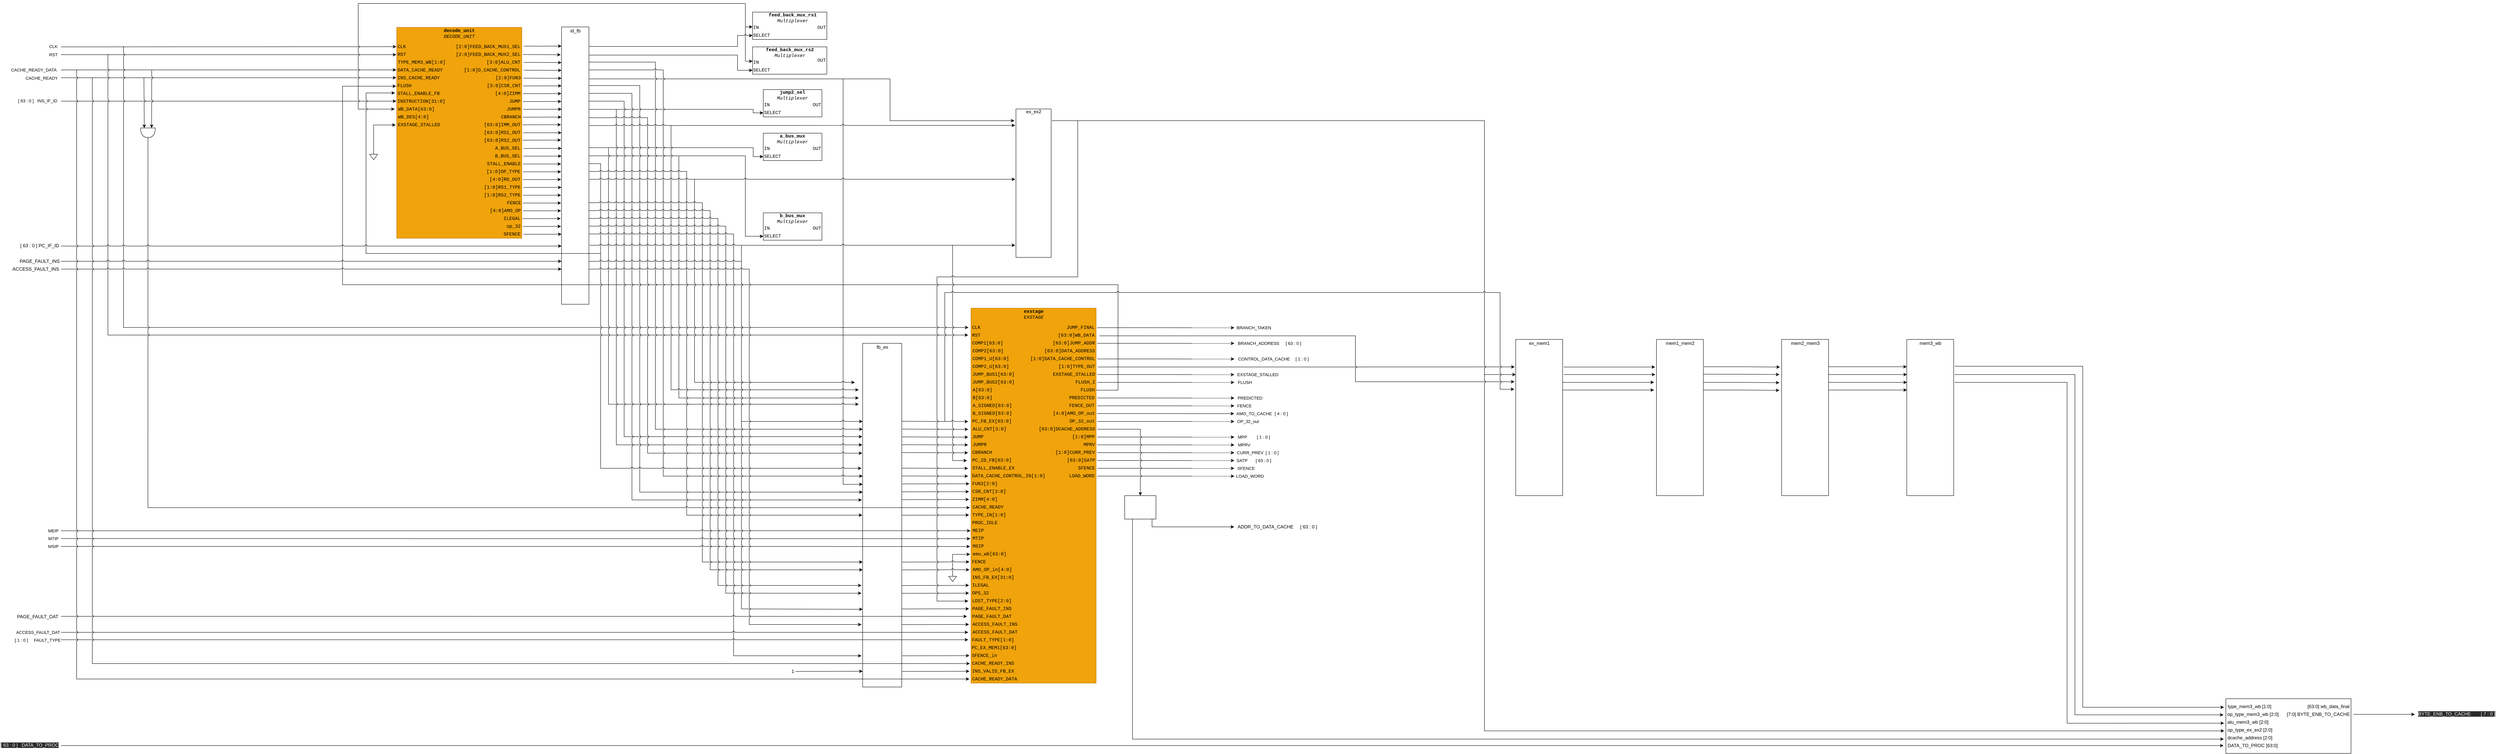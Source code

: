 <mxfile>
    <diagram id="qEECNRPm3MojXU5p8g2V" name="Pipeline">
        <mxGraphModel dx="660" dy="378" grid="1" gridSize="10" guides="1" tooltips="1" connect="1" arrows="1" fold="1" page="1" pageScale="1" pageWidth="10000" pageHeight="10000" math="0" shadow="0">
            <root>
                <mxCell id="0"/>
                <mxCell id="1" parent="0"/>
                <mxCell id="216" value="" style="endArrow=classic;html=1;jumpStyle=arc;" parent="1" edge="1">
                    <mxGeometry width="50" height="50" relative="1" as="geometry">
                        <mxPoint x="560" y="131" as="sourcePoint"/>
                        <mxPoint x="1417.43" y="130.542" as="targetPoint"/>
                    </mxGeometry>
                </mxCell>
                <mxCell id="218" value="CLK" style="edgeLabel;html=1;align=center;verticalAlign=middle;resizable=0;points=[];labelBackgroundColor=none;" parent="216" vertex="1" connectable="0">
                    <mxGeometry x="-0.946" y="-1" relative="1" as="geometry">
                        <mxPoint x="-43" y="-2" as="offset"/>
                    </mxGeometry>
                </mxCell>
                <mxCell id="217" value="" style="endArrow=classic;html=1;jumpStyle=arc;" parent="1" edge="1">
                    <mxGeometry width="50" height="50" relative="1" as="geometry">
                        <mxPoint x="560" y="151" as="sourcePoint"/>
                        <mxPoint x="1417.43" y="151.002" as="targetPoint"/>
                    </mxGeometry>
                </mxCell>
                <mxCell id="219" value="RST" style="edgeLabel;html=1;align=center;verticalAlign=middle;resizable=0;points=[];labelBackgroundColor=none;" parent="217" vertex="1" connectable="0">
                    <mxGeometry x="-0.786" relative="1" as="geometry">
                        <mxPoint x="-112" as="offset"/>
                    </mxGeometry>
                </mxCell>
                <mxCell id="220" value="" style="endArrow=classic;html=1;jumpStyle=arc;" parent="1" edge="1">
                    <mxGeometry width="50" height="50" relative="1" as="geometry">
                        <mxPoint x="560" y="190" as="sourcePoint"/>
                        <mxPoint x="1417.43" y="190.002" as="targetPoint"/>
                    </mxGeometry>
                </mxCell>
                <mxCell id="221" value="CACHE_READY_DATA" style="edgeLabel;html=1;align=center;verticalAlign=middle;resizable=0;points=[];labelBackgroundColor=none;" parent="220" vertex="1" connectable="0">
                    <mxGeometry x="-0.786" relative="1" as="geometry">
                        <mxPoint x="-162" as="offset"/>
                    </mxGeometry>
                </mxCell>
                <mxCell id="222" value="" style="endArrow=classic;html=1;jumpStyle=arc;" parent="1" edge="1">
                    <mxGeometry width="50" height="50" relative="1" as="geometry">
                        <mxPoint x="560" y="210" as="sourcePoint"/>
                        <mxPoint x="1417.43" y="210.002" as="targetPoint"/>
                    </mxGeometry>
                </mxCell>
                <mxCell id="223" value="CACHE_READY" style="edgeLabel;html=1;align=center;verticalAlign=middle;resizable=0;points=[];labelBackgroundColor=none;" parent="222" vertex="1" connectable="0">
                    <mxGeometry x="-0.786" relative="1" as="geometry">
                        <mxPoint x="-142" y="1" as="offset"/>
                    </mxGeometry>
                </mxCell>
                <mxCell id="225" value="" style="endArrow=classic;html=1;jumpStyle=arc;" parent="1" edge="1">
                    <mxGeometry width="50" height="50" relative="1" as="geometry">
                        <mxPoint x="560" y="270" as="sourcePoint"/>
                        <mxPoint x="1417.43" y="270.002" as="targetPoint"/>
                    </mxGeometry>
                </mxCell>
                <mxCell id="226" value="[ 63 : 0 ]&lt;span style=&quot;white-space: pre&quot;&gt;&lt;span style=&quot;white-space: pre&quot;&gt;&#9;&lt;/span&gt;&lt;/span&gt;INS_IF_ID" style="edgeLabel;html=1;align=center;verticalAlign=middle;resizable=0;points=[];labelBackgroundColor=none;" parent="225" vertex="1" connectable="0">
                    <mxGeometry x="-0.786" relative="1" as="geometry">
                        <mxPoint x="-152" y="-1" as="offset"/>
                    </mxGeometry>
                </mxCell>
                <mxCell id="237" value="" style="endArrow=classic;html=1;edgeStyle=orthogonalEdgeStyle;rounded=0;entryX=0.013;entryY=0.475;entryDx=0;entryDy=0;entryPerimeter=0;jumpStyle=arc;startArrow=none;startFill=0;" parent="1" target="92" edge="1">
                    <mxGeometry width="50" height="50" relative="1" as="geometry">
                        <mxPoint x="720" y="130" as="sourcePoint"/>
                        <mxPoint x="980" y="620" as="targetPoint"/>
                        <Array as="points">
                            <mxPoint x="720" y="130"/>
                            <mxPoint x="720" y="850"/>
                        </Array>
                    </mxGeometry>
                </mxCell>
                <mxCell id="243" value="" style="endArrow=classic;html=1;rounded=0;labelBackgroundColor=default;fontFamily=Helvetica;fontSize=11;fontColor=default;strokeColor=default;shape=connector;jumpStyle=arc;edgeStyle=orthogonalEdgeStyle;entryX=-0.004;entryY=0.443;entryDx=0;entryDy=0;entryPerimeter=0;exitX=0.45;exitY=0.495;exitDx=0;exitDy=0;exitPerimeter=0;" parent="1" target="93" edge="1">
                    <mxGeometry width="50" height="50" relative="1" as="geometry">
                        <mxPoint x="680" y="150" as="sourcePoint"/>
                        <mxPoint x="1010" y="640" as="targetPoint"/>
                        <Array as="points">
                            <mxPoint x="680" y="869"/>
                        </Array>
                    </mxGeometry>
                </mxCell>
                <mxCell id="248" value="" style="endArrow=classic;html=1;rounded=0;labelBackgroundColor=default;fontFamily=Helvetica;fontSize=11;fontColor=default;strokeColor=default;shape=connector;jumpStyle=arc;edgeStyle=orthogonalEdgeStyle;entryX=0.003;entryY=0.498;entryDx=0;entryDy=0;entryPerimeter=0;exitX=0.5;exitY=0;exitDx=0;exitDy=0;exitPerimeter=0;" parent="1" source="249" target="60" edge="1">
                    <mxGeometry width="50" height="50" relative="1" as="geometry">
                        <mxPoint x="1360" y="400" as="sourcePoint"/>
                        <mxPoint x="1390" y="380" as="targetPoint"/>
                        <Array as="points">
                            <mxPoint x="1360" y="331"/>
                        </Array>
                    </mxGeometry>
                </mxCell>
                <mxCell id="249" value="" style="pointerEvents=1;verticalLabelPosition=bottom;shadow=0;dashed=0;align=center;html=1;verticalAlign=top;shape=mxgraph.electrical.signal_sources.signal_ground;fontFamily=Helvetica;fontSize=11;fontColor=default;" parent="1" vertex="1">
                    <mxGeometry x="1349" y="399" width="21" height="21" as="geometry"/>
                </mxCell>
                <mxCell id="252" value="" style="endArrow=classic;startArrow=classic;html=1;rounded=0;labelBackgroundColor=default;fontFamily=Helvetica;fontSize=11;fontColor=default;strokeColor=default;shape=connector;jumpStyle=arc;edgeStyle=orthogonalEdgeStyle;exitX=-0.001;exitY=0.468;exitDx=0;exitDy=0;exitPerimeter=0;entryX=-0.001;entryY=0.395;entryDx=0;entryDy=0;entryPerimeter=0;" parent="1" source="58" target="230" edge="1">
                    <mxGeometry width="50" height="50" relative="1" as="geometry">
                        <mxPoint x="1350" y="480" as="sourcePoint"/>
                        <mxPoint x="1940" y="1040" as="targetPoint"/>
                        <Array as="points">
                            <mxPoint x="1320" y="290"/>
                            <mxPoint x="1320" y="20"/>
                            <mxPoint x="2310" y="20"/>
                            <mxPoint x="2310" y="80"/>
                        </Array>
                    </mxGeometry>
                </mxCell>
                <mxCell id="253" value="" style="endArrow=classic;html=1;rounded=0;labelBackgroundColor=default;fontFamily=Helvetica;fontSize=11;fontColor=default;strokeColor=default;shape=connector;jumpStyle=arc;edgeStyle=orthogonalEdgeStyle;entryX=0.002;entryY=0.342;entryDx=0;entryDy=0;startArrow=none;startFill=0;entryPerimeter=0;" parent="1" target="191" edge="1">
                    <mxGeometry width="50" height="50" relative="1" as="geometry">
                        <mxPoint x="2310" y="80" as="sourcePoint"/>
                        <mxPoint x="1560" y="1180" as="targetPoint"/>
                        <Array as="points">
                            <mxPoint x="2310" y="168"/>
                        </Array>
                    </mxGeometry>
                </mxCell>
                <mxCell id="256" value="" style="shape=or;whiteSpace=wrap;html=1;fontFamily=Helvetica;fontSize=11;fontColor=default;rotation=90;" parent="1" vertex="1">
                    <mxGeometry x="770" y="332.33" width="24.68" height="37.35" as="geometry"/>
                </mxCell>
                <mxCell id="257" value="" style="endArrow=classic;html=1;rounded=0;labelBackgroundColor=default;fontFamily=Helvetica;fontSize=11;fontColor=default;strokeColor=default;shape=connector;jumpStyle=arc;entryX=0;entryY=0.75;entryDx=0;entryDy=0;entryPerimeter=0;startArrow=none;" parent="1" target="256" edge="1">
                    <mxGeometry width="50" height="50" relative="1" as="geometry">
                        <mxPoint x="772" y="211" as="sourcePoint"/>
                        <mxPoint x="740" y="320" as="targetPoint"/>
                    </mxGeometry>
                </mxCell>
                <mxCell id="258" value="" style="endArrow=classic;html=1;rounded=0;labelBackgroundColor=default;fontFamily=Helvetica;fontSize=11;fontColor=default;strokeColor=default;shape=connector;jumpStyle=arc;entryX=0;entryY=0.25;entryDx=0;entryDy=0;entryPerimeter=0;" parent="1" target="256" edge="1">
                    <mxGeometry width="50" height="50" relative="1" as="geometry">
                        <mxPoint x="792" y="190" as="sourcePoint"/>
                        <mxPoint x="740" y="320" as="targetPoint"/>
                    </mxGeometry>
                </mxCell>
                <mxCell id="260" value="" style="endArrow=none;html=1;rounded=0;labelBackgroundColor=default;fontFamily=Helvetica;fontSize=11;fontColor=default;strokeColor=default;shape=connector;jumpStyle=arc;entryDx=0;entryDy=0;entryPerimeter=0;" parent="1" edge="1">
                    <mxGeometry width="50" height="50" relative="1" as="geometry">
                        <mxPoint x="773" y="210" as="sourcePoint"/>
                        <mxPoint x="772" y="211" as="targetPoint"/>
                    </mxGeometry>
                </mxCell>
                <mxCell id="277" value="" style="endArrow=classic;html=1;rounded=0;labelBackgroundColor=default;fontFamily=Helvetica;fontSize=11;fontColor=default;strokeColor=default;shape=connector;jumpStyle=arc;edgeStyle=orthogonalEdgeStyle;entryX=0.007;entryY=0.511;entryDx=0;entryDy=0;entryPerimeter=0;" parent="1" target="146" edge="1">
                    <mxGeometry width="50" height="50" relative="1" as="geometry">
                        <mxPoint x="2840" y="1480" as="sourcePoint"/>
                        <mxPoint x="2860" y="1480" as="targetPoint"/>
                        <Array as="points">
                            <mxPoint x="2840" y="1430"/>
                        </Array>
                    </mxGeometry>
                </mxCell>
                <mxCell id="278" value="" style="pointerEvents=1;verticalLabelPosition=bottom;shadow=0;dashed=0;align=center;html=1;verticalAlign=top;shape=mxgraph.electrical.signal_sources.signal_ground;fontFamily=Helvetica;fontSize=11;fontColor=default;" parent="1" vertex="1">
                    <mxGeometry x="2830" y="1480" width="20" height="20" as="geometry"/>
                </mxCell>
                <mxCell id="279" value="" style="endArrow=classic;html=1;rounded=0;labelBackgroundColor=default;fontFamily=Helvetica;fontSize=11;fontColor=default;strokeColor=default;shape=connector;jumpStyle=arc;exitX=0.997;exitY=0.494;exitDx=0;exitDy=0;exitPerimeter=0;" parent="1" source="114" edge="1">
                    <mxGeometry width="50" height="50" relative="1" as="geometry">
                        <mxPoint x="3430" y="1040" as="sourcePoint"/>
                        <mxPoint x="3560" y="1070" as="targetPoint"/>
                    </mxGeometry>
                </mxCell>
                <mxCell id="280" value="AMO_TO_CACHE&lt;span style=&quot;white-space: pre&quot;&gt;&#9;&lt;/span&gt;[ 4 : 0 ]" style="edgeLabel;html=1;align=center;verticalAlign=middle;resizable=0;points=[];fontSize=11;fontFamily=Helvetica;fontColor=default;labelBackgroundColor=none;" parent="279" vertex="1" connectable="0">
                    <mxGeometry x="0.878" y="1" relative="1" as="geometry">
                        <mxPoint x="92" y="1" as="offset"/>
                    </mxGeometry>
                </mxCell>
                <mxCell id="281" value="" style="endArrow=classic;html=1;rounded=0;labelBackgroundColor=default;fontFamily=Helvetica;fontSize=11;fontColor=default;strokeColor=default;shape=connector;jumpStyle=arc;exitX=0.997;exitY=0.494;exitDx=0;exitDy=0;exitPerimeter=0;" parent="1" edge="1">
                    <mxGeometry width="50" height="50" relative="1" as="geometry">
                        <mxPoint x="3210.0" y="1170" as="sourcePoint"/>
                        <mxPoint x="3560.36" y="1170.12" as="targetPoint"/>
                    </mxGeometry>
                </mxCell>
                <mxCell id="282" value="CURR_PREV&lt;span style=&quot;white-space: pre&quot;&gt;&#9;&lt;/span&gt;[ 1 : 0 ]" style="edgeLabel;html=1;align=center;verticalAlign=middle;resizable=0;points=[];fontSize=11;fontFamily=Helvetica;fontColor=default;" parent="281" vertex="1" connectable="0">
                    <mxGeometry x="0.878" y="1" relative="1" as="geometry">
                        <mxPoint x="81" y="1" as="offset"/>
                    </mxGeometry>
                </mxCell>
                <mxCell id="283" value="" style="endArrow=classic;html=1;rounded=0;labelBackgroundColor=default;fontFamily=Helvetica;fontSize=11;fontColor=default;strokeColor=default;shape=connector;jumpStyle=arc;exitX=0.997;exitY=0.494;exitDx=0;exitDy=0;exitPerimeter=0;" parent="1" edge="1">
                    <mxGeometry width="50" height="50" relative="1" as="geometry">
                        <mxPoint x="3210.0" y="930.0" as="sourcePoint"/>
                        <mxPoint x="3560.36" y="930.12" as="targetPoint"/>
                    </mxGeometry>
                </mxCell>
                <mxCell id="284" value="CONTROL_DATA_CACHE&lt;span style=&quot;white-space: pre&quot;&gt;&#9;&lt;/span&gt;[ 1 : 0 ]" style="edgeLabel;html=1;align=center;verticalAlign=middle;resizable=0;points=[];fontSize=11;fontFamily=Helvetica;fontColor=default;labelBackgroundColor=none;" parent="283" vertex="1" connectable="0">
                    <mxGeometry x="0.878" y="1" relative="1" as="geometry">
                        <mxPoint x="121" y="1" as="offset"/>
                    </mxGeometry>
                </mxCell>
                <mxCell id="286" value="" style="endArrow=classic;html=1;rounded=0;labelBackgroundColor=default;fontFamily=Helvetica;fontSize=11;fontColor=default;strokeColor=default;shape=connector;jumpStyle=arc;exitX=0.997;exitY=0.494;exitDx=0;exitDy=0;exitPerimeter=0;" parent="1" edge="1">
                    <mxGeometry width="50" height="50" relative="1" as="geometry">
                        <mxPoint x="3210" y="970" as="sourcePoint"/>
                        <mxPoint x="3560.36" y="970.12" as="targetPoint"/>
                    </mxGeometry>
                </mxCell>
                <mxCell id="287" value="EXSTAGE_STALLED" style="edgeLabel;html=1;align=center;verticalAlign=middle;resizable=0;points=[];fontSize=11;fontFamily=Helvetica;fontColor=default;" parent="286" vertex="1" connectable="0">
                    <mxGeometry x="0.878" y="1" relative="1" as="geometry">
                        <mxPoint x="81" y="1" as="offset"/>
                    </mxGeometry>
                </mxCell>
                <mxCell id="288" value="" style="endArrow=classic;html=1;rounded=0;labelBackgroundColor=default;fontFamily=Helvetica;fontSize=11;fontColor=default;strokeColor=default;shape=connector;jumpStyle=arc;exitX=0.997;exitY=0.494;exitDx=0;exitDy=0;exitPerimeter=0;" parent="1" edge="1">
                    <mxGeometry width="50" height="50" relative="1" as="geometry">
                        <mxPoint x="3210" y="1050" as="sourcePoint"/>
                        <mxPoint x="3560.36" y="1050.12" as="targetPoint"/>
                    </mxGeometry>
                </mxCell>
                <mxCell id="289" value="FENCE" style="edgeLabel;html=1;align=center;verticalAlign=middle;resizable=0;points=[];fontSize=11;fontFamily=Helvetica;fontColor=default;" parent="288" vertex="1" connectable="0">
                    <mxGeometry x="0.878" y="1" relative="1" as="geometry">
                        <mxPoint x="47" y="1" as="offset"/>
                    </mxGeometry>
                </mxCell>
                <mxCell id="290" value="" style="endArrow=classic;html=1;rounded=0;labelBackgroundColor=default;fontFamily=Helvetica;fontSize=11;fontColor=default;strokeColor=default;shape=connector;jumpStyle=arc;exitX=0.997;exitY=0.494;exitDx=0;exitDy=0;exitPerimeter=0;" parent="1" edge="1">
                    <mxGeometry width="50" height="50" relative="1" as="geometry">
                        <mxPoint x="3210" y="990" as="sourcePoint"/>
                        <mxPoint x="3560.36" y="990.12" as="targetPoint"/>
                    </mxGeometry>
                </mxCell>
                <mxCell id="291" value="FLUSH" style="edgeLabel;html=1;align=center;verticalAlign=middle;resizable=0;points=[];fontSize=11;fontFamily=Helvetica;fontColor=default;" parent="290" vertex="1" connectable="0">
                    <mxGeometry x="0.878" y="1" relative="1" as="geometry">
                        <mxPoint x="48" y="1" as="offset"/>
                    </mxGeometry>
                </mxCell>
                <mxCell id="292" value="" style="endArrow=classic;html=1;rounded=0;labelBackgroundColor=default;fontFamily=Helvetica;fontSize=11;fontColor=default;strokeColor=default;shape=connector;jumpStyle=arc;exitX=0.997;exitY=0.494;exitDx=0;exitDy=0;exitPerimeter=0;" parent="1" edge="1">
                    <mxGeometry width="50" height="50" relative="1" as="geometry">
                        <mxPoint x="3210" y="890" as="sourcePoint"/>
                        <mxPoint x="3560.36" y="890.12" as="targetPoint"/>
                    </mxGeometry>
                </mxCell>
                <mxCell id="293" value="BRANCH_ADDRESS&lt;span style=&quot;white-space: pre&quot;&gt;&#9;&lt;/span&gt;[ 63 : 0 ]" style="edgeLabel;html=1;align=center;verticalAlign=middle;resizable=0;points=[];fontSize=11;fontFamily=Helvetica;fontColor=default;labelBackgroundColor=none;" parent="292" vertex="1" connectable="0">
                    <mxGeometry x="0.878" y="1" relative="1" as="geometry">
                        <mxPoint x="111" y="1" as="offset"/>
                    </mxGeometry>
                </mxCell>
                <mxCell id="294" value="" style="endArrow=classic;html=1;rounded=0;labelBackgroundColor=default;fontFamily=Helvetica;fontSize=11;fontColor=default;strokeColor=default;shape=connector;jumpStyle=arc;exitX=0.997;exitY=0.494;exitDx=0;exitDy=0;exitPerimeter=0;" parent="1" edge="1">
                    <mxGeometry width="50" height="50" relative="1" as="geometry">
                        <mxPoint x="3210" y="850" as="sourcePoint"/>
                        <mxPoint x="3560.36" y="850.12" as="targetPoint"/>
                    </mxGeometry>
                </mxCell>
                <mxCell id="295" value="BRANCH_TAKEN" style="edgeLabel;html=1;align=center;verticalAlign=middle;resizable=0;points=[];fontSize=11;fontFamily=Helvetica;fontColor=default;" parent="294" vertex="1" connectable="0">
                    <mxGeometry x="0.878" y="1" relative="1" as="geometry">
                        <mxPoint x="71" y="1" as="offset"/>
                    </mxGeometry>
                </mxCell>
                <mxCell id="296" value="" style="endArrow=classic;html=1;rounded=0;labelBackgroundColor=default;fontFamily=Helvetica;fontSize=11;fontColor=default;strokeColor=default;shape=connector;jumpStyle=arc;exitX=0.997;exitY=0.494;exitDx=0;exitDy=0;exitPerimeter=0;" parent="1" edge="1">
                    <mxGeometry width="50" height="50" relative="1" as="geometry">
                        <mxPoint x="3210" y="1230" as="sourcePoint"/>
                        <mxPoint x="3560.36" y="1230.12" as="targetPoint"/>
                    </mxGeometry>
                </mxCell>
                <mxCell id="297" value="LOAD_WORD" style="edgeLabel;html=1;align=center;verticalAlign=middle;resizable=0;points=[];fontSize=11;fontFamily=Helvetica;fontColor=default;" parent="296" vertex="1" connectable="0">
                    <mxGeometry x="0.878" y="1" relative="1" as="geometry">
                        <mxPoint x="61" y="1" as="offset"/>
                    </mxGeometry>
                </mxCell>
                <mxCell id="298" value="" style="endArrow=classic;html=1;rounded=0;labelBackgroundColor=default;fontFamily=Helvetica;fontSize=11;fontColor=default;strokeColor=default;shape=connector;jumpStyle=arc;exitX=0.997;exitY=0.494;exitDx=0;exitDy=0;exitPerimeter=0;" parent="1" edge="1">
                    <mxGeometry width="50" height="50" relative="1" as="geometry">
                        <mxPoint x="3210" y="1130" as="sourcePoint"/>
                        <mxPoint x="3560.36" y="1130.12" as="targetPoint"/>
                    </mxGeometry>
                </mxCell>
                <mxCell id="299" value="MPP&lt;span style=&quot;white-space: pre&quot;&gt;&#9;&lt;/span&gt;[ 1 : 0 ]" style="edgeLabel;html=1;align=center;verticalAlign=middle;resizable=0;points=[];fontSize=11;fontFamily=Helvetica;fontColor=default;labelBackgroundColor=none;" parent="298" vertex="1" connectable="0">
                    <mxGeometry x="0.878" y="1" relative="1" as="geometry">
                        <mxPoint x="71" y="1" as="offset"/>
                    </mxGeometry>
                </mxCell>
                <mxCell id="300" value="" style="endArrow=classic;html=1;rounded=0;labelBackgroundColor=default;fontFamily=Helvetica;fontSize=11;fontColor=default;strokeColor=default;shape=connector;jumpStyle=arc;exitX=0.997;exitY=0.494;exitDx=0;exitDy=0;exitPerimeter=0;" parent="1" edge="1">
                    <mxGeometry width="50" height="50" relative="1" as="geometry">
                        <mxPoint x="3210" y="1150" as="sourcePoint"/>
                        <mxPoint x="3560.36" y="1150.12" as="targetPoint"/>
                    </mxGeometry>
                </mxCell>
                <mxCell id="301" value="MPRV" style="edgeLabel;html=1;align=center;verticalAlign=middle;resizable=0;points=[];fontSize=11;fontFamily=Helvetica;fontColor=default;" parent="300" vertex="1" connectable="0">
                    <mxGeometry x="0.878" y="1" relative="1" as="geometry">
                        <mxPoint x="46" y="1" as="offset"/>
                    </mxGeometry>
                </mxCell>
                <mxCell id="302" value="" style="endArrow=classic;html=1;rounded=0;labelBackgroundColor=default;fontFamily=Helvetica;fontSize=11;fontColor=default;strokeColor=default;shape=connector;jumpStyle=arc;exitX=0.997;exitY=0.494;exitDx=0;exitDy=0;exitPerimeter=0;" parent="1" edge="1">
                    <mxGeometry width="50" height="50" relative="1" as="geometry">
                        <mxPoint x="3210" y="1090" as="sourcePoint"/>
                        <mxPoint x="3560.36" y="1090.12" as="targetPoint"/>
                    </mxGeometry>
                </mxCell>
                <mxCell id="303" value="OP_32_out" style="edgeLabel;html=1;align=center;verticalAlign=middle;resizable=0;points=[];fontSize=11;fontFamily=Helvetica;fontColor=default;" parent="302" vertex="1" connectable="0">
                    <mxGeometry x="0.878" y="1" relative="1" as="geometry">
                        <mxPoint x="56" y="1" as="offset"/>
                    </mxGeometry>
                </mxCell>
                <mxCell id="304" value="" style="endArrow=classic;html=1;rounded=0;labelBackgroundColor=default;fontFamily=Helvetica;fontSize=11;fontColor=default;strokeColor=default;shape=connector;jumpStyle=arc;exitX=0.997;exitY=0.494;exitDx=0;exitDy=0;exitPerimeter=0;" parent="1" edge="1">
                    <mxGeometry width="50" height="50" relative="1" as="geometry">
                        <mxPoint x="3210" y="1030" as="sourcePoint"/>
                        <mxPoint x="3560.36" y="1030.12" as="targetPoint"/>
                    </mxGeometry>
                </mxCell>
                <mxCell id="305" value="PREDICTED" style="edgeLabel;html=1;align=center;verticalAlign=middle;resizable=0;points=[];fontSize=11;fontFamily=Helvetica;fontColor=default;" parent="304" vertex="1" connectable="0">
                    <mxGeometry x="0.878" y="1" relative="1" as="geometry">
                        <mxPoint x="61" y="1" as="offset"/>
                    </mxGeometry>
                </mxCell>
                <mxCell id="306" value="" style="endArrow=classic;html=1;rounded=0;labelBackgroundColor=default;fontFamily=Helvetica;fontSize=11;fontColor=default;strokeColor=default;shape=connector;jumpStyle=arc;exitX=0.997;exitY=0.494;exitDx=0;exitDy=0;exitPerimeter=0;" parent="1" edge="1">
                    <mxGeometry width="50" height="50" relative="1" as="geometry">
                        <mxPoint x="3210" y="1190" as="sourcePoint"/>
                        <mxPoint x="3560.36" y="1190.12" as="targetPoint"/>
                    </mxGeometry>
                </mxCell>
                <mxCell id="307" value="SATP&lt;span style=&quot;white-space: pre&quot;&gt;&#9;&lt;/span&gt;[ 63 : 0 ]" style="edgeLabel;html=1;align=center;verticalAlign=middle;resizable=0;points=[];fontSize=11;fontFamily=Helvetica;fontColor=default;labelBackgroundColor=none;" parent="306" vertex="1" connectable="0">
                    <mxGeometry x="0.878" y="1" relative="1" as="geometry">
                        <mxPoint x="71" y="1" as="offset"/>
                    </mxGeometry>
                </mxCell>
                <mxCell id="308" value="" style="endArrow=classic;html=1;rounded=0;labelBackgroundColor=default;fontFamily=Helvetica;fontSize=11;fontColor=default;strokeColor=default;shape=connector;jumpStyle=arc;exitX=0.997;exitY=0.494;exitDx=0;exitDy=0;exitPerimeter=0;" parent="1" edge="1">
                    <mxGeometry width="50" height="50" relative="1" as="geometry">
                        <mxPoint x="3210" y="1210" as="sourcePoint"/>
                        <mxPoint x="3560.36" y="1210.12" as="targetPoint"/>
                    </mxGeometry>
                </mxCell>
                <mxCell id="309" value="SFENCE" style="edgeLabel;html=1;align=center;verticalAlign=middle;resizable=0;points=[];fontSize=11;fontFamily=Helvetica;fontColor=default;labelBackgroundColor=none;" parent="308" vertex="1" connectable="0">
                    <mxGeometry x="0.878" y="1" relative="1" as="geometry">
                        <mxPoint x="51" y="1" as="offset"/>
                    </mxGeometry>
                </mxCell>
                <mxCell id="321" value="" style="whiteSpace=wrap;html=1;" parent="1" vertex="1">
                    <mxGeometry x="3280" y="1280" width="80" height="60" as="geometry"/>
                </mxCell>
                <mxCell id="322" value="" style="endArrow=classic;html=1;jumpStyle=arc;edgeStyle=orthogonalEdgeStyle;rounded=0;entryX=0.5;entryY=0;entryDx=0;entryDy=0;" parent="1" target="321" edge="1">
                    <mxGeometry width="50" height="50" relative="1" as="geometry">
                        <mxPoint x="3210" y="1110" as="sourcePoint"/>
                        <mxPoint x="3320" y="1270" as="targetPoint"/>
                        <Array as="points">
                            <mxPoint x="3320" y="1110"/>
                        </Array>
                    </mxGeometry>
                </mxCell>
                <mxCell id="325" value="" style="endArrow=classic;html=1;rounded=0;jumpStyle=arc;edgeStyle=orthogonalEdgeStyle;exitX=0.75;exitY=1;exitDx=0;exitDy=0;" parent="1" source="321" edge="1">
                    <mxGeometry width="50" height="50" relative="1" as="geometry">
                        <mxPoint x="3380" y="1430" as="sourcePoint"/>
                        <mxPoint x="3560" y="1360" as="targetPoint"/>
                        <Array as="points">
                            <mxPoint x="3350" y="1360"/>
                        </Array>
                    </mxGeometry>
                </mxCell>
                <mxCell id="326" value="" style="endArrow=classic;html=1;rounded=0;jumpStyle=arc;edgeStyle=orthogonalEdgeStyle;exitX=0.25;exitY=1;exitDx=0;exitDy=0;entryX=-0.007;entryY=0.671;entryDx=0;entryDy=0;entryPerimeter=0;" parent="1" source="321" target="316" edge="1">
                    <mxGeometry width="50" height="50" relative="1" as="geometry">
                        <mxPoint x="3400" y="1370" as="sourcePoint"/>
                        <mxPoint x="6070" y="1903" as="targetPoint"/>
                        <Array as="points">
                            <mxPoint x="3300" y="1903"/>
                        </Array>
                    </mxGeometry>
                </mxCell>
                <mxCell id="327" value="ADDR_TO_DATA_CACHE&lt;span style=&quot;white-space: pre&quot;&gt;&#9;&lt;/span&gt;[ 63 : 0 ]" style="text;html=1;align=center;verticalAlign=middle;resizable=0;points=[];autosize=1;strokeColor=none;fillColor=none;" parent="1" vertex="1">
                    <mxGeometry x="3560" y="1350" width="220" height="20" as="geometry"/>
                </mxCell>
                <mxCell id="328" value="" style="endArrow=classic;html=1;rounded=0;jumpStyle=arc;" parent="1" edge="1" source="319">
                    <mxGeometry width="50" height="50" relative="1" as="geometry">
                        <mxPoint x="6430" y="1840" as="sourcePoint"/>
                        <mxPoint x="6579" y="1840" as="targetPoint"/>
                    </mxGeometry>
                </mxCell>
                <mxCell id="329" value="&lt;span style=&quot;color: rgb(240 , 240 , 240) ; font-family: &amp;#34;helvetica&amp;#34; ; font-size: 12px ; font-style: normal ; font-weight: 400 ; letter-spacing: normal ; text-align: center ; text-indent: 0px ; text-transform: none ; word-spacing: 0px ; background-color: rgb(42 , 42 , 42) ; display: inline ; float: none&quot;&gt;BYTE_ENB_TO_CACHE&lt;span style=&quot;white-space: pre&quot;&gt;&#9;&lt;/span&gt;[ 7 : 0 ]&lt;/span&gt;" style="text;whiteSpace=wrap;html=1;fillColor=none;" parent="1" vertex="1">
                    <mxGeometry x="6586" y="1825" width="210" height="30" as="geometry"/>
                </mxCell>
                <mxCell id="330" value="" style="endArrow=classic;html=1;rounded=0;jumpStyle=arc;edgeStyle=orthogonalEdgeStyle;entryX=-0.029;entryY=0.5;entryDx=0;entryDy=0;entryPerimeter=0;" parent="1" target="314" edge="1">
                    <mxGeometry width="50" height="50" relative="1" as="geometry">
                        <mxPoint x="560" y="1920" as="sourcePoint"/>
                        <mxPoint x="6070" y="1920" as="targetPoint"/>
                        <Array as="points"/>
                    </mxGeometry>
                </mxCell>
                <mxCell id="331" value="&lt;span style=&quot;color: rgb(240 , 240 , 240) ; font-family: &amp;#34;helvetica&amp;#34; ; font-size: 12px ; font-style: normal ; font-weight: 400 ; letter-spacing: normal ; text-align: center ; text-indent: 0px ; text-transform: none ; word-spacing: 0px ; background-color: rgb(42 , 42 , 42) ; display: inline ; float: none&quot;&gt;[ 63 : 0 ]&lt;span style=&quot;white-space: pre&quot;&gt;&#9;&lt;/span&gt;DATA_TO_PROC&lt;/span&gt;" style="text;whiteSpace=wrap;html=1;" parent="1" vertex="1">
                    <mxGeometry x="404" y="1905" width="160" height="30" as="geometry"/>
                </mxCell>
                <mxCell id="333" value="" style="whiteSpace=wrap;html=1;" parent="1" vertex="1">
                    <mxGeometry x="4960" y="880" width="120" height="400" as="geometry"/>
                </mxCell>
                <mxCell id="334" value="" style="whiteSpace=wrap;html=1;" parent="1" vertex="1">
                    <mxGeometry x="4639.93" y="880" width="120" height="400" as="geometry"/>
                </mxCell>
                <mxCell id="336" value="mem2_mem3" style="text;html=1;align=center;verticalAlign=middle;resizable=0;points=[];autosize=1;strokeColor=none;fillColor=none;" parent="1" vertex="1">
                    <mxGeometry x="4975" y="880" width="90" height="20" as="geometry"/>
                </mxCell>
                <mxCell id="337" value="mem1_mem2" style="text;html=1;align=center;verticalAlign=middle;resizable=0;points=[];autosize=1;strokeColor=none;fillColor=none;" parent="1" vertex="1">
                    <mxGeometry x="4654.93" y="880" width="90" height="20" as="geometry"/>
                </mxCell>
                <mxCell id="338" value="" style="whiteSpace=wrap;html=1;" parent="1" vertex="1">
                    <mxGeometry x="4280" y="880" width="120" height="400" as="geometry"/>
                </mxCell>
                <mxCell id="339" value="ex_mem1" style="text;html=1;align=center;verticalAlign=middle;resizable=0;points=[];autosize=1;strokeColor=none;fillColor=none;" parent="1" vertex="1">
                    <mxGeometry x="4305" y="880" width="70" height="20" as="geometry"/>
                </mxCell>
                <mxCell id="341" value="" style="endArrow=classic;html=1;exitX=0.996;exitY=0.53;exitDx=0;exitDy=0;exitPerimeter=0;edgeStyle=orthogonalEdgeStyle;entryX=-0.023;entryY=0.176;entryDx=0;entryDy=0;entryPerimeter=0;" parent="1" source="108" target="338" edge="1">
                    <mxGeometry width="50" height="50" relative="1" as="geometry">
                        <mxPoint x="3780" y="990" as="sourcePoint"/>
                        <mxPoint x="4190" y="951" as="targetPoint"/>
                    </mxGeometry>
                </mxCell>
                <mxCell id="342" value="" style="endArrow=classic;html=1;edgeStyle=orthogonalEdgeStyle;rounded=0;exitX=1.023;exitY=0.177;exitDx=0;exitDy=0;exitPerimeter=0;entryX=-0.029;entryY=0.177;entryDx=0;entryDy=0;entryPerimeter=0;" parent="1" source="338" target="334" edge="1">
                    <mxGeometry width="50" height="50" relative="1" as="geometry">
                        <mxPoint x="4540" y="1100" as="sourcePoint"/>
                        <mxPoint x="4590" y="1050" as="targetPoint"/>
                    </mxGeometry>
                </mxCell>
                <mxCell id="345" value="" style="whiteSpace=wrap;html=1;" parent="1" vertex="1">
                    <mxGeometry x="5280" y="880" width="120" height="400" as="geometry"/>
                </mxCell>
                <mxCell id="346" value="mem3_wb" style="text;html=1;align=center;verticalAlign=middle;resizable=0;points=[];autosize=1;strokeColor=none;fillColor=none;" parent="1" vertex="1">
                    <mxGeometry x="5305" y="880" width="70" height="20" as="geometry"/>
                </mxCell>
                <mxCell id="348" value="" style="endArrow=classic;html=1;rounded=0;edgeStyle=orthogonalEdgeStyle;exitX=1.011;exitY=0.175;exitDx=0;exitDy=0;exitPerimeter=0;entryX=-0.037;entryY=0.177;entryDx=0;entryDy=0;entryPerimeter=0;" parent="1" source="334" target="333" edge="1">
                    <mxGeometry width="50" height="50" relative="1" as="geometry">
                        <mxPoint x="4800" y="1110" as="sourcePoint"/>
                        <mxPoint x="4850" y="1060" as="targetPoint"/>
                    </mxGeometry>
                </mxCell>
                <mxCell id="350" value="" style="endArrow=classic;html=1;rounded=0;exitX=0.997;exitY=0.175;exitDx=0;exitDy=0;exitPerimeter=0;" parent="1" source="333" edge="1">
                    <mxGeometry width="50" height="50" relative="1" as="geometry">
                        <mxPoint x="5040" y="1110" as="sourcePoint"/>
                        <mxPoint x="5280" y="950" as="targetPoint"/>
                    </mxGeometry>
                </mxCell>
                <mxCell id="351" value="" style="endArrow=classic;html=1;rounded=0;edgeStyle=orthogonalEdgeStyle;exitX=1.023;exitY=0.172;exitDx=0;exitDy=0;exitPerimeter=0;entryX=0.001;entryY=0.594;entryDx=0;entryDy=0;entryPerimeter=0;" parent="1" source="345" target="311" edge="1">
                    <mxGeometry width="50" height="50" relative="1" as="geometry">
                        <mxPoint x="5420" y="950" as="sourcePoint"/>
                        <mxPoint x="6080" y="1821" as="targetPoint"/>
                        <Array as="points">
                            <mxPoint x="5730" y="949"/>
                            <mxPoint x="5730" y="1822"/>
                        </Array>
                    </mxGeometry>
                </mxCell>
                <mxCell id="355" value="" style="endArrow=classic;html=1;rounded=0;entryX=0;entryY=0.5;entryDx=0;entryDy=0;exitX=0.99;exitY=0.506;exitDx=0;exitDy=0;exitPerimeter=0;" parent="1" source="67" edge="1">
                    <mxGeometry width="50" height="50" relative="1" as="geometry">
                        <mxPoint x="1760" y="211" as="sourcePoint"/>
                        <mxPoint x="1840" y="211.5" as="targetPoint"/>
                    </mxGeometry>
                </mxCell>
                <mxCell id="358" value="" style="whiteSpace=wrap;html=1;" parent="1" vertex="1">
                    <mxGeometry x="3002" y="290" width="90" height="380" as="geometry"/>
                </mxCell>
                <mxCell id="360" value="" style="endArrow=classic;html=1;rounded=0;edgeStyle=orthogonalEdgeStyle;" parent="1" edge="1">
                    <mxGeometry width="50" height="50" relative="1" as="geometry">
                        <mxPoint x="1910" y="213" as="sourcePoint"/>
                        <mxPoint x="2998" y="320" as="targetPoint"/>
                        <Array as="points">
                            <mxPoint x="2680" y="213"/>
                            <mxPoint x="2680" y="320"/>
                            <mxPoint x="2998" y="320"/>
                        </Array>
                    </mxGeometry>
                </mxCell>
                <mxCell id="361" value="" style="endArrow=classic;html=1;rounded=0;edgeStyle=orthogonalEdgeStyle;startArrow=none;" parent="1" edge="1">
                    <mxGeometry width="50" height="50" relative="1" as="geometry">
                        <mxPoint x="2560" y="213" as="sourcePoint"/>
                        <mxPoint x="2610" y="1251" as="targetPoint"/>
                        <Array as="points">
                            <mxPoint x="2560" y="1251"/>
                        </Array>
                    </mxGeometry>
                </mxCell>
                <mxCell id="362" value="" style="endArrow=classic;html=1;rounded=0;edgeStyle=orthogonalEdgeStyle;jumpStyle=arc;entryX=0.012;entryY=0.479;entryDx=0;entryDy=0;entryPerimeter=0;" parent="1" target="137" edge="1">
                    <mxGeometry width="50" height="50" relative="1" as="geometry">
                        <mxPoint x="2711" y="1250" as="sourcePoint"/>
                        <mxPoint x="2880" y="1250" as="targetPoint"/>
                        <Array as="points">
                            <mxPoint x="2800" y="1250"/>
                        </Array>
                    </mxGeometry>
                </mxCell>
                <mxCell id="363" value="" style="endArrow=classic;html=1;rounded=0;jumpStyle=arc;edgeStyle=orthogonalEdgeStyle;entryX=0;entryY=0.225;entryDx=0;entryDy=0;entryPerimeter=0;" parent="1" target="338" edge="1">
                    <mxGeometry width="50" height="50" relative="1" as="geometry">
                        <mxPoint x="3094" y="320" as="sourcePoint"/>
                        <mxPoint x="4130" y="880" as="targetPoint"/>
                        <Array as="points">
                            <mxPoint x="4200" y="320"/>
                            <mxPoint x="4200" y="970"/>
                        </Array>
                    </mxGeometry>
                </mxCell>
                <mxCell id="365" value="" style="endArrow=classic;html=1;edgeStyle=orthogonalEdgeStyle;rounded=0;exitX=1.023;exitY=0.177;exitDx=0;exitDy=0;exitPerimeter=0;entryX=-0.029;entryY=0.177;entryDx=0;entryDy=0;entryPerimeter=0;" parent="1" edge="1">
                    <mxGeometry width="50" height="50" relative="1" as="geometry">
                        <mxPoint x="4403.24" y="970" as="sourcePoint"/>
                        <mxPoint x="4636.93" y="970" as="targetPoint"/>
                    </mxGeometry>
                </mxCell>
                <mxCell id="366" value="" style="endArrow=classic;html=1;rounded=0;edgeStyle=orthogonalEdgeStyle;exitX=1.011;exitY=0.175;exitDx=0;exitDy=0;exitPerimeter=0;entryX=-0.037;entryY=0.177;entryDx=0;entryDy=0;entryPerimeter=0;" parent="1" edge="1">
                    <mxGeometry width="50" height="50" relative="1" as="geometry">
                        <mxPoint x="4759.93" y="969.17" as="sourcePoint"/>
                        <mxPoint x="4954.24" y="969.97" as="targetPoint"/>
                        <Array as="points">
                            <mxPoint x="4857" y="969"/>
                            <mxPoint x="4954" y="970"/>
                        </Array>
                    </mxGeometry>
                </mxCell>
                <mxCell id="367" value="" style="endArrow=classic;html=1;rounded=0;exitX=0.997;exitY=0.175;exitDx=0;exitDy=0;exitPerimeter=0;" parent="1" edge="1">
                    <mxGeometry width="50" height="50" relative="1" as="geometry">
                        <mxPoint x="5080" y="970" as="sourcePoint"/>
                        <mxPoint x="5280.36" y="970" as="targetPoint"/>
                    </mxGeometry>
                </mxCell>
                <mxCell id="368" value="" style="endArrow=classic;html=1;rounded=0;edgeStyle=orthogonalEdgeStyle;exitX=1.023;exitY=0.172;exitDx=0;exitDy=0;exitPerimeter=0;entryX=-0.001;entryY=0.56;entryDx=0;entryDy=0;entryPerimeter=0;" parent="1" edge="1" target="312">
                    <mxGeometry width="50" height="50" relative="1" as="geometry">
                        <mxPoint x="5402.7" y="970.04" as="sourcePoint"/>
                        <mxPoint x="6020" y="1842" as="targetPoint"/>
                        <Array as="points">
                            <mxPoint x="5710" y="970"/>
                            <mxPoint x="5710" y="1841"/>
                        </Array>
                    </mxGeometry>
                </mxCell>
                <mxCell id="369" value="" style="endArrow=classic;html=1;rounded=0;jumpStyle=arc;edgeStyle=orthogonalEdgeStyle;exitX=1.039;exitY=0.544;exitDx=0;exitDy=0;exitPerimeter=0;entryX=-0.026;entryY=0.271;entryDx=0;entryDy=0;entryPerimeter=0;" parent="1" source="104" target="338" edge="1">
                    <mxGeometry width="50" height="50" relative="1" as="geometry">
                        <mxPoint x="3660" y="980" as="sourcePoint"/>
                        <mxPoint x="4000" y="990" as="targetPoint"/>
                        <Array as="points">
                            <mxPoint x="3870" y="871"/>
                            <mxPoint x="3870" y="988"/>
                        </Array>
                    </mxGeometry>
                </mxCell>
                <mxCell id="370" value="" style="endArrow=classic;html=1;edgeStyle=orthogonalEdgeStyle;rounded=0;exitX=1.023;exitY=0.177;exitDx=0;exitDy=0;exitPerimeter=0;entryX=-0.029;entryY=0.177;entryDx=0;entryDy=0;entryPerimeter=0;" parent="1" edge="1">
                    <mxGeometry width="50" height="50" relative="1" as="geometry">
                        <mxPoint x="4400" y="990" as="sourcePoint"/>
                        <mxPoint x="4633.69" y="990" as="targetPoint"/>
                    </mxGeometry>
                </mxCell>
                <mxCell id="371" value="" style="endArrow=classic;html=1;rounded=0;edgeStyle=orthogonalEdgeStyle;exitX=1.011;exitY=0.175;exitDx=0;exitDy=0;exitPerimeter=0;entryX=-0.037;entryY=0.177;entryDx=0;entryDy=0;entryPerimeter=0;" parent="1" edge="1">
                    <mxGeometry width="50" height="50" relative="1" as="geometry">
                        <mxPoint x="4759.93" y="990.0" as="sourcePoint"/>
                        <mxPoint x="4954.24" y="990.8" as="targetPoint"/>
                        <Array as="points">
                            <mxPoint x="4857" y="989.83"/>
                            <mxPoint x="4954" y="990.83"/>
                        </Array>
                    </mxGeometry>
                </mxCell>
                <mxCell id="372" value="" style="endArrow=classic;html=1;rounded=0;exitX=0.997;exitY=0.175;exitDx=0;exitDy=0;exitPerimeter=0;" parent="1" edge="1">
                    <mxGeometry width="50" height="50" relative="1" as="geometry">
                        <mxPoint x="5080" y="990" as="sourcePoint"/>
                        <mxPoint x="5280.36" y="990" as="targetPoint"/>
                    </mxGeometry>
                </mxCell>
                <mxCell id="373" value="" style="endArrow=classic;html=1;rounded=0;edgeStyle=orthogonalEdgeStyle;exitX=1.023;exitY=0.172;exitDx=0;exitDy=0;exitPerimeter=0;entryX=-0.002;entryY=0.633;entryDx=0;entryDy=0;entryPerimeter=0;" parent="1" edge="1" target="313">
                    <mxGeometry width="50" height="50" relative="1" as="geometry">
                        <mxPoint x="5402.67" y="990.04" as="sourcePoint"/>
                        <mxPoint x="6070" y="1850" as="targetPoint"/>
                        <Array as="points">
                            <mxPoint x="5690" y="990"/>
                            <mxPoint x="5690" y="1863"/>
                        </Array>
                    </mxGeometry>
                </mxCell>
                <mxCell id="375" value="" style="endArrow=classic;html=1;rounded=0;jumpStyle=arc;edgeStyle=orthogonalEdgeStyle;entryX=0.001;entryY=0.613;entryDx=0;entryDy=0;entryPerimeter=0;" parent="1" target="315" edge="1">
                    <mxGeometry width="50" height="50" relative="1" as="geometry">
                        <mxPoint x="4200" y="970" as="sourcePoint"/>
                        <mxPoint x="6070" y="1883" as="targetPoint"/>
                        <Array as="points">
                            <mxPoint x="4200" y="1882"/>
                        </Array>
                    </mxGeometry>
                </mxCell>
                <mxCell id="310" value="" style="whiteSpace=wrap;html=1;" parent="1" vertex="1">
                    <mxGeometry x="6096" y="1800" width="320" height="140" as="geometry"/>
                </mxCell>
                <mxCell id="311" value="type_mem3_wb [1:0]" style="text;html=1;align=center;verticalAlign=middle;resizable=0;points=[];autosize=1;strokeColor=none;fillColor=none;" parent="1" vertex="1">
                    <mxGeometry x="6091" y="1810" width="130" height="20" as="geometry"/>
                </mxCell>
                <mxCell id="312" value="op_type_mem3_wb [2:0]" style="text;html=1;align=center;verticalAlign=middle;resizable=0;points=[];autosize=1;strokeColor=none;fillColor=none;" parent="1" vertex="1">
                    <mxGeometry x="6090" y="1830" width="150" height="20" as="geometry"/>
                </mxCell>
                <mxCell id="313" value="alu_mem3_wb [2:0]" style="text;html=1;align=center;verticalAlign=middle;resizable=0;points=[];autosize=1;strokeColor=none;fillColor=none;" parent="1" vertex="1">
                    <mxGeometry x="6091.52" y="1850" width="120" height="20" as="geometry"/>
                </mxCell>
                <mxCell id="314" value="DATA_TO_PROC [63:0]" style="text;html=1;align=center;verticalAlign=middle;resizable=0;points=[];autosize=1;strokeColor=none;fillColor=none;" parent="1" vertex="1">
                    <mxGeometry x="6094" y="1910" width="140" height="20" as="geometry"/>
                </mxCell>
                <mxCell id="315" value="op_type_ex_ex2 [2:0]" style="text;html=1;align=center;verticalAlign=middle;resizable=0;points=[];autosize=1;strokeColor=none;fillColor=none;" parent="1" vertex="1">
                    <mxGeometry x="6091.52" y="1870" width="130" height="20" as="geometry"/>
                </mxCell>
                <mxCell id="316" value="dcache_address [2:0]" style="text;html=1;align=center;verticalAlign=middle;resizable=0;points=[];autosize=1;strokeColor=none;fillColor=none;" parent="1" vertex="1">
                    <mxGeometry x="6091.52" y="1890" width="130" height="20" as="geometry"/>
                </mxCell>
                <mxCell id="318" value="[63:0]&amp;nbsp;wb_data_final" style="text;html=1;align=center;verticalAlign=middle;resizable=0;points=[];autosize=1;strokeColor=none;fillColor=none;" parent="1" vertex="1">
                    <mxGeometry x="6297.52" y="1810" width="120" height="20" as="geometry"/>
                </mxCell>
                <mxCell id="319" value="[7:0]&amp;nbsp;BYTE_ENB_TO_CACHE" style="text;html=1;align=center;verticalAlign=middle;resizable=0;points=[];autosize=1;strokeColor=none;fillColor=none;" parent="1" vertex="1">
                    <mxGeometry x="6242" y="1830" width="180" height="20" as="geometry"/>
                </mxCell>
                <mxCell id="381" value="" style="endArrow=none;html=1;rounded=0;edgeStyle=orthogonalEdgeStyle;startArrow=none;" edge="1" parent="1">
                    <mxGeometry width="50" height="50" relative="1" as="geometry">
                        <mxPoint x="2560" y="213" as="sourcePoint"/>
                        <mxPoint x="2560" y="213" as="targetPoint"/>
                        <Array as="points"/>
                    </mxGeometry>
                </mxCell>
                <mxCell id="384" value="" style="whiteSpace=wrap;html=1;" vertex="1" parent="1">
                    <mxGeometry x="1840" y="80" width="70" height="710" as="geometry"/>
                </mxCell>
                <mxCell id="385" value="id_fb" style="text;html=1;align=center;verticalAlign=middle;resizable=0;points=[];autosize=1;strokeColor=none;fillColor=none;" vertex="1" parent="1">
                    <mxGeometry x="1855" y="80" width="40" height="20" as="geometry"/>
                </mxCell>
                <mxCell id="386" value="" style="endArrow=classic;html=1;rounded=0;edgeStyle=orthogonalEdgeStyle;exitX=1.005;exitY=0.408;exitDx=0;exitDy=0;exitPerimeter=0;" edge="1" parent="1" source="63">
                    <mxGeometry width="50" height="50" relative="1" as="geometry">
                        <mxPoint x="1760" y="130" as="sourcePoint"/>
                        <mxPoint x="1840" y="129" as="targetPoint"/>
                    </mxGeometry>
                </mxCell>
                <mxCell id="49" value="" style="whiteSpace=wrap;html=1;shadow=0;fillStyle=solid;fontFamily=Courier New;strokeColor=#BD7000;fillColor=#f0a30a;fontColor=#000000;" parent="1" vertex="1">
                    <mxGeometry x="1418.43" y="81" width="320" height="540" as="geometry"/>
                </mxCell>
                <mxCell id="48" value="&lt;b&gt;decode_unit&lt;br&gt;&lt;/b&gt;&lt;i&gt;DECODE_UNIT&lt;/i&gt;&lt;b&gt;&lt;br&gt;&lt;/b&gt;" style="text;html=1;align=center;verticalAlign=middle;resizable=0;points=[];autosize=1;strokeColor=none;fillColor=none;fontFamily=Courier New;" parent="1" vertex="1">
                    <mxGeometry x="1533.43" y="82" width="90" height="30" as="geometry"/>
                </mxCell>
                <mxCell id="50" value="CLK" style="text;html=1;align=center;verticalAlign=middle;resizable=0;points=[];autosize=1;strokeColor=none;fillColor=none;fontFamily=Courier New;" parent="1" vertex="1">
                    <mxGeometry x="1411.43" y="121" width="40" height="20" as="geometry"/>
                </mxCell>
                <mxCell id="51" value="RST" style="text;html=1;align=center;verticalAlign=middle;resizable=0;points=[];autosize=1;strokeColor=none;fillColor=none;fontFamily=Courier New;" parent="1" vertex="1">
                    <mxGeometry x="1411.43" y="141" width="40" height="20" as="geometry"/>
                </mxCell>
                <mxCell id="52" value="&lt;div style=&quot;text-align: justify&quot;&gt;&lt;span&gt;TYPE_MEM3_WB[1:0]&lt;/span&gt;&lt;/div&gt;" style="text;html=1;align=left;verticalAlign=middle;resizable=0;points=[];autosize=1;strokeColor=none;fillColor=none;fontFamily=Courier New;" parent="1" vertex="1">
                    <mxGeometry x="1419.43" y="161" width="140" height="20" as="geometry"/>
                </mxCell>
                <mxCell id="53" value="DATA_CACHE_READY" style="text;html=1;align=center;verticalAlign=middle;resizable=0;points=[];autosize=1;strokeColor=none;fillColor=none;fontFamily=Courier New;" parent="1" vertex="1">
                    <mxGeometry x="1413.43" y="181" width="130" height="20" as="geometry"/>
                </mxCell>
                <mxCell id="54" value="INS_CACHE_READY" style="text;html=1;align=center;verticalAlign=middle;resizable=0;points=[];autosize=1;strokeColor=none;fillColor=none;fontFamily=Courier New;" parent="1" vertex="1">
                    <mxGeometry x="1414.43" y="201" width="120" height="20" as="geometry"/>
                </mxCell>
                <mxCell id="55" value="FLUSH" style="text;html=1;align=center;verticalAlign=middle;resizable=0;points=[];autosize=1;strokeColor=none;fillColor=none;fontFamily=Courier New;" parent="1" vertex="1">
                    <mxGeometry x="1413.43" y="221" width="50" height="20" as="geometry"/>
                </mxCell>
                <mxCell id="56" value="STALL_ENABLE_FB" style="text;html=1;align=center;verticalAlign=middle;resizable=0;points=[];autosize=1;strokeColor=none;fillColor=none;fontFamily=Courier New;" parent="1" vertex="1">
                    <mxGeometry x="1414.43" y="241" width="120" height="20" as="geometry"/>
                </mxCell>
                <mxCell id="57" value="INSTRUCTION[31:0]" style="text;html=1;align=center;verticalAlign=middle;resizable=0;points=[];autosize=1;strokeColor=none;fillColor=none;fontFamily=Courier New;" parent="1" vertex="1">
                    <mxGeometry x="1411.43" y="261" width="140" height="20" as="geometry"/>
                </mxCell>
                <mxCell id="58" value="WB_DATA[63:0]" style="text;html=1;align=center;verticalAlign=middle;resizable=0;points=[];autosize=1;strokeColor=none;fillColor=none;fontFamily=Courier New;" parent="1" vertex="1">
                    <mxGeometry x="1413.43" y="281" width="110" height="20" as="geometry"/>
                </mxCell>
                <mxCell id="59" value="WB_DES[4:0]" style="text;html=1;align=center;verticalAlign=middle;resizable=0;points=[];autosize=1;strokeColor=none;fillColor=none;fontFamily=Courier New;" parent="1" vertex="1">
                    <mxGeometry x="1416.43" y="301" width="90" height="20" as="geometry"/>
                </mxCell>
                <mxCell id="60" value="EXSTAGE_STALLED" style="text;html=1;align=center;verticalAlign=middle;resizable=0;points=[];autosize=1;strokeColor=none;fillColor=none;fontFamily=Courier New;" parent="1" vertex="1">
                    <mxGeometry x="1415.43" y="321" width="120" height="20" as="geometry"/>
                </mxCell>
                <mxCell id="63" value="[2:0]FEED_BACK_MUX1_SEL" style="text;html=1;align=center;verticalAlign=middle;resizable=0;points=[];autosize=1;strokeColor=none;fillColor=none;fontFamily=Courier New;" parent="1" vertex="1">
                    <mxGeometry x="1562.43" y="121" width="180" height="20" as="geometry"/>
                </mxCell>
                <mxCell id="64" value="[2:0]FEED_BACK_MUX2_SEL" style="text;html=1;align=center;verticalAlign=middle;resizable=0;points=[];autosize=1;strokeColor=none;fillColor=none;fontFamily=Courier New;" parent="1" vertex="1">
                    <mxGeometry x="1562.43" y="141" width="180" height="20" as="geometry"/>
                </mxCell>
                <mxCell id="65" value="&lt;div style=&quot;text-align: justify&quot;&gt;[3:0]&lt;span&gt;ALU_CNT&lt;/span&gt;&lt;/div&gt;" style="text;html=1;align=center;verticalAlign=middle;resizable=0;points=[];autosize=1;strokeColor=none;fillColor=none;fontFamily=Courier New;" parent="1" vertex="1">
                    <mxGeometry x="1641.43" y="161" width="100" height="20" as="geometry"/>
                </mxCell>
                <mxCell id="66" value="[1:0]D_CACHE_CONTROL" style="text;html=1;align=center;verticalAlign=middle;resizable=0;points=[];autosize=1;strokeColor=none;fillColor=none;fontFamily=Courier New;" parent="1" vertex="1">
                    <mxGeometry x="1582.43" y="181" width="160" height="20" as="geometry"/>
                </mxCell>
                <mxCell id="67" value="[2:0]FUN3" style="text;html=1;align=center;verticalAlign=middle;resizable=0;points=[];autosize=1;strokeColor=none;fillColor=none;fontFamily=Courier New;" parent="1" vertex="1">
                    <mxGeometry x="1663.43" y="201" width="80" height="20" as="geometry"/>
                </mxCell>
                <mxCell id="68" value="[3:0]CSR_CNT" style="text;html=1;align=center;verticalAlign=middle;resizable=0;points=[];autosize=1;strokeColor=none;fillColor=none;fontFamily=Courier New;" parent="1" vertex="1">
                    <mxGeometry x="1642.43" y="221" width="100" height="20" as="geometry"/>
                </mxCell>
                <mxCell id="69" value="[4:0]ZIMM" style="text;html=1;align=center;verticalAlign=middle;resizable=0;points=[];autosize=1;strokeColor=none;fillColor=none;fontFamily=Courier New;" parent="1" vertex="1">
                    <mxGeometry x="1662.43" y="241" width="80" height="20" as="geometry"/>
                </mxCell>
                <mxCell id="70" value="JUMP" style="text;html=1;align=center;verticalAlign=middle;resizable=0;points=[];autosize=1;strokeColor=none;fillColor=none;fontFamily=Courier New;" parent="1" vertex="1">
                    <mxGeometry x="1700.43" y="261" width="40" height="20" as="geometry"/>
                </mxCell>
                <mxCell id="71" value="JUMPR" style="text;html=1;align=center;verticalAlign=middle;resizable=0;points=[];autosize=1;strokeColor=none;fillColor=none;fontFamily=Courier New;" parent="1" vertex="1">
                    <mxGeometry x="1692.43" y="281" width="50" height="20" as="geometry"/>
                </mxCell>
                <mxCell id="72" value="CBRANCH" style="text;html=1;align=center;verticalAlign=middle;resizable=0;points=[];autosize=1;strokeColor=none;fillColor=none;fontFamily=Courier New;" parent="1" vertex="1">
                    <mxGeometry x="1675.43" y="301" width="70" height="20" as="geometry"/>
                </mxCell>
                <mxCell id="73" value="[63:0]IMM_OUT" style="text;html=1;align=center;verticalAlign=middle;resizable=0;points=[];autosize=1;strokeColor=none;fillColor=none;fontFamily=Courier New;" parent="1" vertex="1">
                    <mxGeometry x="1633.43" y="321" width="110" height="20" as="geometry"/>
                </mxCell>
                <mxCell id="74" value="[63:0]RS1_OUT" style="text;html=1;align=center;verticalAlign=middle;resizable=0;points=[];autosize=1;strokeColor=none;fillColor=none;fontFamily=Courier New;" parent="1" vertex="1">
                    <mxGeometry x="1633.43" y="341" width="110" height="20" as="geometry"/>
                </mxCell>
                <mxCell id="75" value="[63:0]RS2_OUT" style="text;html=1;align=center;verticalAlign=middle;resizable=0;points=[];autosize=1;strokeColor=none;fillColor=none;fontFamily=Courier New;" parent="1" vertex="1">
                    <mxGeometry x="1633.43" y="361" width="110" height="20" as="geometry"/>
                </mxCell>
                <mxCell id="76" value="SFENCE" style="text;html=1;align=center;verticalAlign=middle;resizable=0;points=[];autosize=1;strokeColor=none;fillColor=none;fontFamily=Courier New;" parent="1" vertex="1">
                    <mxGeometry x="1683.43" y="601" width="60" height="20" as="geometry"/>
                </mxCell>
                <mxCell id="77" value="op_32" style="text;html=1;align=center;verticalAlign=middle;resizable=0;points=[];autosize=1;strokeColor=none;fillColor=none;fontFamily=Courier New;" parent="1" vertex="1">
                    <mxGeometry x="1692.43" y="581" width="50" height="20" as="geometry"/>
                </mxCell>
                <mxCell id="78" value="ILEGAL" style="text;html=1;align=center;verticalAlign=middle;resizable=0;points=[];autosize=1;strokeColor=none;fillColor=none;fontFamily=Courier New;" parent="1" vertex="1">
                    <mxGeometry x="1683.43" y="561" width="60" height="20" as="geometry"/>
                </mxCell>
                <mxCell id="79" value="[4:0]AMO_OP" style="text;html=1;align=center;verticalAlign=middle;resizable=0;points=[];autosize=1;strokeColor=none;fillColor=none;fontFamily=Courier New;" parent="1" vertex="1">
                    <mxGeometry x="1651.43" y="541" width="90" height="20" as="geometry"/>
                </mxCell>
                <mxCell id="80" value="FENCE" style="text;html=1;align=center;verticalAlign=middle;resizable=0;points=[];autosize=1;strokeColor=none;fillColor=none;fontFamily=Courier New;" parent="1" vertex="1">
                    <mxGeometry x="1693.43" y="521" width="50" height="20" as="geometry"/>
                </mxCell>
                <mxCell id="81" value="[1:0]RS2_TYPE" style="text;html=1;align=center;verticalAlign=middle;resizable=0;points=[];autosize=1;strokeColor=none;fillColor=none;fontFamily=Courier New;" parent="1" vertex="1">
                    <mxGeometry x="1633.43" y="501" width="110" height="20" as="geometry"/>
                </mxCell>
                <mxCell id="82" value="[1:0]RS1_TYPE" style="text;html=1;align=center;verticalAlign=middle;resizable=0;points=[];autosize=1;strokeColor=none;fillColor=none;fontFamily=Courier New;" parent="1" vertex="1">
                    <mxGeometry x="1633.43" y="481" width="110" height="20" as="geometry"/>
                </mxCell>
                <mxCell id="83" value="[4:0]RD_OUT" style="text;html=1;align=center;verticalAlign=middle;resizable=0;points=[];autosize=1;strokeColor=none;fillColor=none;fontFamily=Courier New;" parent="1" vertex="1">
                    <mxGeometry x="1650.43" y="461" width="90" height="20" as="geometry"/>
                </mxCell>
                <mxCell id="84" value="[1:0]OP_TYPE" style="text;html=1;align=center;verticalAlign=middle;resizable=0;points=[];autosize=1;strokeColor=none;fillColor=none;fontFamily=Courier New;" parent="1" vertex="1">
                    <mxGeometry x="1641.43" y="441" width="100" height="20" as="geometry"/>
                </mxCell>
                <mxCell id="85" value="STALL_ENABLE" style="text;html=1;align=center;verticalAlign=middle;resizable=0;points=[];autosize=1;strokeColor=none;fillColor=none;fontFamily=Courier New;" parent="1" vertex="1">
                    <mxGeometry x="1642.43" y="421" width="100" height="20" as="geometry"/>
                </mxCell>
                <mxCell id="86" value="&lt;div style=&quot;text-align: justify&quot;&gt;B_BUS_SEL&lt;br&gt;&lt;/div&gt;" style="text;html=1;align=left;verticalAlign=middle;resizable=0;points=[];autosize=1;strokeColor=none;fillColor=none;fontFamily=Courier New;" parent="1" vertex="1">
                    <mxGeometry x="1668.43" y="401" width="80" height="20" as="geometry"/>
                </mxCell>
                <mxCell id="87" value="A_BUS_SEL" style="text;html=1;align=center;verticalAlign=middle;resizable=0;points=[];autosize=1;strokeColor=none;fillColor=none;fontFamily=Courier New;" parent="1" vertex="1">
                    <mxGeometry x="1662.43" y="381" width="80" height="20" as="geometry"/>
                </mxCell>
                <mxCell id="229" value="" style="rounded=0;whiteSpace=wrap;html=1;fontFamily=Courier New;" parent="1" vertex="1">
                    <mxGeometry x="2328.43" y="42" width="190" height="70" as="geometry"/>
                </mxCell>
                <mxCell id="230" value="IN" style="text;html=1;strokeColor=none;fillColor=none;align=left;verticalAlign=middle;whiteSpace=wrap;rounded=0;fontFamily=Courier New;" parent="1" vertex="1">
                    <mxGeometry x="2328.43" y="72" width="60" height="20" as="geometry"/>
                </mxCell>
                <mxCell id="231" value="OUT" style="text;html=1;strokeColor=none;fillColor=none;align=right;verticalAlign=middle;whiteSpace=wrap;rounded=0;fontFamily=Courier New;" parent="1" vertex="1">
                    <mxGeometry x="2458.43" y="72" width="60" height="20" as="geometry"/>
                </mxCell>
                <mxCell id="232" value="&lt;b&gt;feed_back_mux_rs1&lt;/b&gt;&lt;br&gt;&lt;i&gt;Multiplexer&lt;/i&gt;" style="text;html=1;strokeColor=none;fillColor=none;align=center;verticalAlign=middle;whiteSpace=wrap;rounded=0;fontFamily=Courier New;" parent="1" vertex="1">
                    <mxGeometry x="2400.86" y="42" width="60" height="30" as="geometry"/>
                </mxCell>
                <mxCell id="233" value="SELECT" style="text;html=1;strokeColor=none;fillColor=none;align=left;verticalAlign=middle;whiteSpace=wrap;rounded=0;fontFamily=Courier New;" parent="1" vertex="1">
                    <mxGeometry x="2328.43" y="92" width="60" height="20" as="geometry"/>
                </mxCell>
                <mxCell id="190" value="" style="rounded=0;whiteSpace=wrap;html=1;fontFamily=Courier New;" parent="1" vertex="1">
                    <mxGeometry x="2328.43" y="131" width="190" height="70" as="geometry"/>
                </mxCell>
                <mxCell id="191" value="IN" style="text;html=1;strokeColor=none;fillColor=none;align=left;verticalAlign=middle;whiteSpace=wrap;rounded=0;fontFamily=Courier New;" parent="1" vertex="1">
                    <mxGeometry x="2328.43" y="161" width="60" height="20" as="geometry"/>
                </mxCell>
                <mxCell id="192" value="OUT" style="text;html=1;strokeColor=none;fillColor=none;align=right;verticalAlign=middle;whiteSpace=wrap;rounded=0;fontFamily=Courier New;" parent="1" vertex="1">
                    <mxGeometry x="2458.43" y="156" width="60" height="20" as="geometry"/>
                </mxCell>
                <mxCell id="193" value="&lt;b&gt;feed_back_mux_rs2&lt;/b&gt;&lt;br&gt;&lt;i&gt;Multiplexer&lt;/i&gt;" style="text;html=1;strokeColor=none;fillColor=none;align=center;verticalAlign=middle;whiteSpace=wrap;rounded=0;fontFamily=Courier New;" parent="1" vertex="1">
                    <mxGeometry x="2393.86" y="131" width="60" height="30" as="geometry"/>
                </mxCell>
                <mxCell id="194" value="SELECT" style="text;html=1;strokeColor=none;fillColor=none;align=left;verticalAlign=middle;whiteSpace=wrap;rounded=0;fontFamily=Courier New;" parent="1" vertex="1">
                    <mxGeometry x="2328.43" y="181" width="60" height="20" as="geometry"/>
                </mxCell>
                <mxCell id="195" value="" style="rounded=0;whiteSpace=wrap;html=1;fontFamily=Courier New;" parent="1" vertex="1">
                    <mxGeometry x="2355.86" y="556" width="150" height="70" as="geometry"/>
                </mxCell>
                <mxCell id="196" value="IN" style="text;html=1;strokeColor=none;fillColor=none;align=left;verticalAlign=middle;whiteSpace=wrap;rounded=0;fontFamily=Courier New;" parent="1" vertex="1">
                    <mxGeometry x="2355.86" y="586" width="31.034" height="20" as="geometry"/>
                </mxCell>
                <mxCell id="197" value="OUT" style="text;html=1;strokeColor=none;fillColor=none;align=right;verticalAlign=middle;whiteSpace=wrap;rounded=0;fontFamily=Courier New;" parent="1" vertex="1">
                    <mxGeometry x="2474.826" y="586" width="31.034" height="20" as="geometry"/>
                </mxCell>
                <mxCell id="198" value="&lt;b&gt;b_bus_mux&lt;/b&gt;&lt;br&gt;&lt;i&gt;Multiplexer&lt;/i&gt;" style="text;html=1;strokeColor=none;fillColor=none;align=center;verticalAlign=middle;whiteSpace=wrap;rounded=0;fontFamily=Courier New;" parent="1" vertex="1">
                    <mxGeometry x="2415.343" y="556" width="31.034" height="30" as="geometry"/>
                </mxCell>
                <mxCell id="199" value="SELECT" style="text;html=1;strokeColor=none;fillColor=none;align=left;verticalAlign=middle;whiteSpace=wrap;rounded=0;fontFamily=Courier New;" parent="1" vertex="1">
                    <mxGeometry x="2355.86" y="606" width="31.034" height="20" as="geometry"/>
                </mxCell>
                <mxCell id="200" value="" style="rounded=0;whiteSpace=wrap;html=1;fontFamily=Courier New;" parent="1" vertex="1">
                    <mxGeometry x="2355.86" y="352" width="150" height="70" as="geometry"/>
                </mxCell>
                <mxCell id="201" value="IN" style="text;html=1;strokeColor=none;fillColor=none;align=left;verticalAlign=middle;whiteSpace=wrap;rounded=0;fontFamily=Courier New;" parent="1" vertex="1">
                    <mxGeometry x="2355.86" y="382" width="31.034" height="20" as="geometry"/>
                </mxCell>
                <mxCell id="202" value="OUT" style="text;html=1;strokeColor=none;fillColor=none;align=right;verticalAlign=middle;whiteSpace=wrap;rounded=0;fontFamily=Courier New;" parent="1" vertex="1">
                    <mxGeometry x="2474.826" y="382" width="31.034" height="20" as="geometry"/>
                </mxCell>
                <mxCell id="203" value="&lt;b&gt;a_bus_mux&lt;/b&gt;&lt;br&gt;&lt;i&gt;Multiplexer&lt;/i&gt;" style="text;html=1;strokeColor=none;fillColor=none;align=center;verticalAlign=middle;whiteSpace=wrap;rounded=0;fontFamily=Courier New;" parent="1" vertex="1">
                    <mxGeometry x="2415.343" y="352" width="31.034" height="30" as="geometry"/>
                </mxCell>
                <mxCell id="204" value="SELECT" style="text;html=1;strokeColor=none;fillColor=none;align=left;verticalAlign=middle;whiteSpace=wrap;rounded=0;fontFamily=Courier New;" parent="1" vertex="1">
                    <mxGeometry x="2355.86" y="402" width="31.034" height="20" as="geometry"/>
                </mxCell>
                <mxCell id="205" value="" style="rounded=0;whiteSpace=wrap;html=1;fontFamily=Courier New;" parent="1" vertex="1">
                    <mxGeometry x="2355.86" y="240.33" width="150" height="70" as="geometry"/>
                </mxCell>
                <mxCell id="206" value="IN" style="text;html=1;strokeColor=none;fillColor=none;align=left;verticalAlign=middle;whiteSpace=wrap;rounded=0;fontFamily=Courier New;" parent="1" vertex="1">
                    <mxGeometry x="2355.86" y="270.33" width="31.034" height="20" as="geometry"/>
                </mxCell>
                <mxCell id="207" value="OUT" style="text;html=1;strokeColor=none;fillColor=none;align=right;verticalAlign=middle;whiteSpace=wrap;rounded=0;fontFamily=Courier New;" parent="1" vertex="1">
                    <mxGeometry x="2474.826" y="270.33" width="31.034" height="20" as="geometry"/>
                </mxCell>
                <mxCell id="208" value="&lt;b&gt;jump2_sel&lt;/b&gt;&lt;br&gt;&lt;i&gt;Multiplexer&lt;/i&gt;" style="text;html=1;strokeColor=none;fillColor=none;align=center;verticalAlign=middle;whiteSpace=wrap;rounded=0;fontFamily=Courier New;" parent="1" vertex="1">
                    <mxGeometry x="2415.343" y="240.33" width="31.034" height="30" as="geometry"/>
                </mxCell>
                <mxCell id="209" value="SELECT" style="text;html=1;strokeColor=none;fillColor=none;align=left;verticalAlign=middle;whiteSpace=wrap;rounded=0;fontFamily=Courier New;" parent="1" vertex="1">
                    <mxGeometry x="2355.86" y="290.33" width="31.034" height="20" as="geometry"/>
                </mxCell>
                <mxCell id="388" value="" style="endArrow=classic;html=1;rounded=0;edgeStyle=orthogonalEdgeStyle;jumpStyle=arc;entryX=0;entryY=0.5;entryDx=0;entryDy=0;" edge="1" parent="1" target="233">
                    <mxGeometry width="50" height="50" relative="1" as="geometry">
                        <mxPoint x="1910" y="130" as="sourcePoint"/>
                        <mxPoint x="2020" y="710" as="targetPoint"/>
                        <Array as="points">
                            <mxPoint x="2290" y="130"/>
                            <mxPoint x="2290" y="102"/>
                        </Array>
                    </mxGeometry>
                </mxCell>
                <mxCell id="390" value="" style="endArrow=classic;html=1;rounded=0;edgeStyle=orthogonalEdgeStyle;jumpStyle=arc;entryX=0;entryY=0.5;entryDx=0;entryDy=0;exitX=1.001;exitY=0.133;exitDx=0;exitDy=0;exitPerimeter=0;" edge="1" parent="1" source="384" target="194">
                    <mxGeometry width="50" height="50" relative="1" as="geometry">
                        <mxPoint x="1910" y="140" as="sourcePoint"/>
                        <mxPoint x="2010" y="780" as="targetPoint"/>
                        <Array as="points">
                            <mxPoint x="2290" y="152"/>
                            <mxPoint x="2290" y="191"/>
                        </Array>
                    </mxGeometry>
                </mxCell>
                <mxCell id="391" value="" style="endArrow=classic;html=1;rounded=0;jumpStyle=arc;exitX=1.003;exitY=0.506;exitDx=0;exitDy=0;exitPerimeter=0;" edge="1" parent="1" source="87">
                    <mxGeometry width="50" height="50" relative="1" as="geometry">
                        <mxPoint x="1760" y="391" as="sourcePoint"/>
                        <mxPoint x="1840" y="391" as="targetPoint"/>
                    </mxGeometry>
                </mxCell>
                <mxCell id="394" value="" style="endArrow=classic;html=1;rounded=0;jumpStyle=arc;edgeStyle=orthogonalEdgeStyle;entryX=0;entryY=0.5;entryDx=0;entryDy=0;" edge="1" parent="1" target="204">
                    <mxGeometry width="50" height="50" relative="1" as="geometry">
                        <mxPoint x="1910" y="389" as="sourcePoint"/>
                        <mxPoint x="2050" y="480" as="targetPoint"/>
                        <Array as="points">
                            <mxPoint x="2330" y="389"/>
                            <mxPoint x="2330" y="412"/>
                        </Array>
                    </mxGeometry>
                </mxCell>
                <mxCell id="395" value="" style="endArrow=classic;html=1;rounded=0;jumpStyle=arc;edgeStyle=orthogonalEdgeStyle;entryX=0;entryY=0.5;entryDx=0;entryDy=0;" edge="1" parent="1" target="199">
                    <mxGeometry width="50" height="50" relative="1" as="geometry">
                        <mxPoint x="1910" y="409.99" as="sourcePoint"/>
                        <mxPoint x="2177.43" y="541.99" as="targetPoint"/>
                        <Array as="points">
                            <mxPoint x="2310" y="410"/>
                            <mxPoint x="2310" y="616"/>
                        </Array>
                    </mxGeometry>
                </mxCell>
                <mxCell id="396" value="" style="endArrow=classic;html=1;rounded=0;jumpStyle=arc;exitX=0.992;exitY=0.546;exitDx=0;exitDy=0;exitPerimeter=0;entryX=0.002;entryY=0.588;entryDx=0;entryDy=0;entryPerimeter=0;" edge="1" parent="1">
                    <mxGeometry width="50" height="50" relative="1" as="geometry">
                        <mxPoint x="1742.03" y="290.92" as="sourcePoint"/>
                        <mxPoint x="1840.14" y="290.68" as="targetPoint"/>
                    </mxGeometry>
                </mxCell>
                <mxCell id="397" value="" style="endArrow=classic;html=1;rounded=0;jumpStyle=arc;edgeStyle=orthogonalEdgeStyle;entryX=0;entryY=0.5;entryDx=0;entryDy=0;" edge="1" parent="1" target="209">
                    <mxGeometry width="50" height="50" relative="1" as="geometry">
                        <mxPoint x="1910" y="291" as="sourcePoint"/>
                        <mxPoint x="2177" y="700" as="targetPoint"/>
                        <Array as="points">
                            <mxPoint x="2330" y="291"/>
                            <mxPoint x="2330" y="300"/>
                            <mxPoint x="2356" y="300"/>
                        </Array>
                    </mxGeometry>
                </mxCell>
                <mxCell id="398" value="" style="whiteSpace=wrap;html=1;" vertex="1" parent="1">
                    <mxGeometry x="2610" y="890" width="100" height="880" as="geometry"/>
                </mxCell>
                <mxCell id="399" value="fb_ex" style="text;html=1;align=center;verticalAlign=middle;resizable=0;points=[];autosize=1;strokeColor=none;fillColor=none;" vertex="1" parent="1">
                    <mxGeometry x="2635" y="890" width="50" height="20" as="geometry"/>
                </mxCell>
                <mxCell id="403" value="" style="endArrow=classic;html=1;rounded=0;jumpStyle=arc;edgeStyle=orthogonalEdgeStyle;" edge="1" parent="1">
                    <mxGeometry width="50" height="50" relative="1" as="geometry">
                        <mxPoint x="1960" y="390" as="sourcePoint"/>
                        <mxPoint x="2600" y="1046" as="targetPoint"/>
                        <Array as="points">
                            <mxPoint x="1960" y="390"/>
                            <mxPoint x="1960" y="1019"/>
                        </Array>
                    </mxGeometry>
                </mxCell>
                <mxCell id="404" value="" style="endArrow=classic;html=1;rounded=0;jumpStyle=arc;edgeStyle=orthogonalEdgeStyle;" edge="1" parent="1">
                    <mxGeometry width="50" height="50" relative="1" as="geometry">
                        <mxPoint x="2140" y="411" as="sourcePoint"/>
                        <mxPoint x="2600" y="1030" as="targetPoint"/>
                        <Array as="points">
                            <mxPoint x="2140" y="411"/>
                            <mxPoint x="2140" y="1040"/>
                        </Array>
                    </mxGeometry>
                </mxCell>
                <mxCell id="405" value="" style="endArrow=classic;html=1;rounded=0;jumpStyle=arc;edgeStyle=orthogonalEdgeStyle;" edge="1" parent="1">
                    <mxGeometry width="50" height="50" relative="1" as="geometry">
                        <mxPoint x="1980" y="291.33" as="sourcePoint"/>
                        <mxPoint x="2609" y="1150" as="targetPoint"/>
                        <Array as="points">
                            <mxPoint x="1980" y="1150"/>
                        </Array>
                    </mxGeometry>
                </mxCell>
                <mxCell id="90" value="" style="whiteSpace=wrap;html=1;shadow=0;fillStyle=solid;fontFamily=Courier New;strokeColor=#BD7000;fillColor=#f0a30a;fontColor=#000000;" parent="1" vertex="1">
                    <mxGeometry x="2887" y="800" width="320" height="960" as="geometry"/>
                </mxCell>
                <mxCell id="91" value="&lt;b&gt;exstage&lt;br&gt;&lt;/b&gt;&lt;i&gt;EXSTAGE&lt;/i&gt;" style="text;html=1;align=center;verticalAlign=middle;resizable=0;points=[];autosize=1;strokeColor=none;fillColor=none;fontFamily=Courier New;" parent="1" vertex="1">
                    <mxGeometry x="3012" y="801" width="70" height="30" as="geometry"/>
                </mxCell>
                <mxCell id="92" value="CLK" style="text;html=1;align=center;verticalAlign=middle;resizable=0;points=[];autosize=1;strokeColor=none;fillColor=none;fontFamily=Courier New;" parent="1" vertex="1">
                    <mxGeometry x="2880" y="840" width="40" height="20" as="geometry"/>
                </mxCell>
                <mxCell id="93" value="RST" style="text;html=1;align=center;verticalAlign=middle;resizable=0;points=[];autosize=1;strokeColor=none;fillColor=none;fontFamily=Courier New;" parent="1" vertex="1">
                    <mxGeometry x="2880" y="860" width="40" height="20" as="geometry"/>
                </mxCell>
                <mxCell id="94" value="&lt;div style=&quot;text-align: justify&quot;&gt;&lt;span&gt;COMP1[63:0]&lt;/span&gt;&lt;/div&gt;" style="text;html=1;align=left;verticalAlign=middle;resizable=0;points=[];autosize=1;strokeColor=none;fillColor=none;fontFamily=Courier New;" parent="1" vertex="1">
                    <mxGeometry x="2888" y="880" width="90" height="20" as="geometry"/>
                </mxCell>
                <mxCell id="95" value="&lt;span style=&quot;text-align: justify&quot;&gt;COMP2[63:0]&lt;/span&gt;" style="text;html=1;align=center;verticalAlign=middle;resizable=0;points=[];autosize=1;strokeColor=none;fillColor=none;fontFamily=Courier New;" parent="1" vertex="1">
                    <mxGeometry x="2885" y="900" width="90" height="20" as="geometry"/>
                </mxCell>
                <mxCell id="96" value="&lt;span style=&quot;text-align: justify&quot;&gt;COMP1_U[63:0]&lt;/span&gt;" style="text;html=1;align=center;verticalAlign=middle;resizable=0;points=[];autosize=1;strokeColor=none;fillColor=none;fontFamily=Courier New;" parent="1" vertex="1">
                    <mxGeometry x="2882" y="920" width="110" height="20" as="geometry"/>
                </mxCell>
                <mxCell id="97" value="&lt;span style=&quot;text-align: justify&quot;&gt;COMP2_U[63:0]&lt;/span&gt;" style="text;html=1;align=center;verticalAlign=middle;resizable=0;points=[];autosize=1;strokeColor=none;fillColor=none;fontFamily=Courier New;" parent="1" vertex="1">
                    <mxGeometry x="2882" y="940" width="110" height="20" as="geometry"/>
                </mxCell>
                <mxCell id="98" value="&lt;span style=&quot;text-align: justify&quot;&gt;JUMP_BUS1[63:0]&lt;/span&gt;" style="text;html=1;align=center;verticalAlign=middle;resizable=0;points=[];autosize=1;strokeColor=none;fillColor=none;fontFamily=Courier New;" parent="1" vertex="1">
                    <mxGeometry x="2884" y="960" width="120" height="20" as="geometry"/>
                </mxCell>
                <mxCell id="99" value="&lt;span style=&quot;text-align: justify&quot;&gt;JUMP_BUS2[63:0]&lt;/span&gt;" style="text;html=1;align=center;verticalAlign=middle;resizable=0;points=[];autosize=1;strokeColor=none;fillColor=none;fontFamily=Courier New;" parent="1" vertex="1">
                    <mxGeometry x="2884" y="980" width="120" height="20" as="geometry"/>
                </mxCell>
                <mxCell id="100" value="&lt;span style=&quot;text-align: justify&quot;&gt;A[63:0]&lt;/span&gt;" style="text;html=1;align=center;verticalAlign=middle;resizable=0;points=[];autosize=1;strokeColor=none;fillColor=none;fontFamily=Courier New;" parent="1" vertex="1">
                    <mxGeometry x="2881" y="1000" width="70" height="20" as="geometry"/>
                </mxCell>
                <mxCell id="101" value="&lt;span style=&quot;text-align: justify&quot;&gt;B[63:0]&lt;/span&gt;" style="text;html=1;align=center;verticalAlign=middle;resizable=0;points=[];autosize=1;strokeColor=none;fillColor=none;fontFamily=Courier New;" parent="1" vertex="1">
                    <mxGeometry x="2881" y="1020" width="70" height="20" as="geometry"/>
                </mxCell>
                <mxCell id="102" value="&lt;span style=&quot;text-align: justify&quot;&gt;A_SIGNED[63:0]&lt;/span&gt;" style="text;html=1;align=center;verticalAlign=middle;resizable=0;points=[];autosize=1;strokeColor=none;fillColor=none;fontFamily=Courier New;" parent="1" vertex="1">
                    <mxGeometry x="2881" y="1040" width="120" height="20" as="geometry"/>
                </mxCell>
                <mxCell id="103" value="JUMP_FINAL" style="text;html=1;align=center;verticalAlign=middle;resizable=0;points=[];autosize=1;strokeColor=none;fillColor=none;fontFamily=Courier New;" parent="1" vertex="1">
                    <mxGeometry x="3122" y="840" width="90" height="20" as="geometry"/>
                </mxCell>
                <mxCell id="104" value="[63:0]WB_DATA" style="text;html=1;align=center;verticalAlign=middle;resizable=0;points=[];autosize=1;strokeColor=none;fillColor=none;fontFamily=Courier New;" parent="1" vertex="1">
                    <mxGeometry x="3101" y="860" width="110" height="20" as="geometry"/>
                </mxCell>
                <mxCell id="105" value="&lt;span style=&quot;text-align: justify&quot;&gt;[63:0]&lt;/span&gt;&lt;span style=&quot;text-align: justify&quot;&gt;JUMP_ADDR&lt;/span&gt;&lt;span style=&quot;text-align: justify&quot;&gt;&lt;br&gt;&lt;/span&gt;" style="text;html=1;align=left;verticalAlign=middle;resizable=0;points=[];autosize=1;strokeColor=none;fillColor=none;fontFamily=Courier New;" parent="1" vertex="1">
                    <mxGeometry x="3094" y="880" width="120" height="20" as="geometry"/>
                </mxCell>
                <mxCell id="106" value="[63:0]DATA_ADDRESS" style="text;html=1;align=center;verticalAlign=middle;resizable=0;points=[];autosize=1;strokeColor=none;fillColor=none;fontFamily=Courier New;" parent="1" vertex="1">
                    <mxGeometry x="3064" y="900" width="150" height="20" as="geometry"/>
                </mxCell>
                <mxCell id="107" value="[1:0]DATA_CACHE_CONTROL" style="text;html=1;align=center;verticalAlign=middle;resizable=0;points=[];autosize=1;strokeColor=none;fillColor=none;fontFamily=Courier New;" parent="1" vertex="1">
                    <mxGeometry x="3031" y="920" width="180" height="20" as="geometry"/>
                </mxCell>
                <mxCell id="108" value="[1:0]TYPE_OUT" style="text;html=1;align=center;verticalAlign=middle;resizable=0;points=[];autosize=1;strokeColor=none;fillColor=none;fontFamily=Courier New;" parent="1" vertex="1">
                    <mxGeometry x="3102" y="940" width="110" height="20" as="geometry"/>
                </mxCell>
                <mxCell id="109" value="EXSTAGE_STALLED" style="text;html=1;align=center;verticalAlign=middle;resizable=0;points=[];autosize=1;strokeColor=none;fillColor=none;fontFamily=Courier New;" parent="1" vertex="1">
                    <mxGeometry x="3090" y="960" width="120" height="20" as="geometry"/>
                </mxCell>
                <mxCell id="110" value="FLUSH_I" style="text;html=1;align=center;verticalAlign=middle;resizable=0;points=[];autosize=1;strokeColor=none;fillColor=none;fontFamily=Courier New;" parent="1" vertex="1">
                    <mxGeometry x="3144" y="980" width="70" height="20" as="geometry"/>
                </mxCell>
                <mxCell id="111" value="FLUSH" style="text;html=1;align=center;verticalAlign=middle;resizable=0;points=[];autosize=1;strokeColor=none;fillColor=none;fontFamily=Courier New;" parent="1" vertex="1">
                    <mxGeometry x="3160" y="1000" width="50" height="20" as="geometry"/>
                </mxCell>
                <mxCell id="112" value="PREDICTED" style="text;html=1;align=center;verticalAlign=middle;resizable=0;points=[];autosize=1;strokeColor=none;fillColor=none;fontFamily=Courier New;" parent="1" vertex="1">
                    <mxGeometry x="3130" y="1020" width="80" height="20" as="geometry"/>
                </mxCell>
                <mxCell id="113" value="FENCE_OUT" style="text;html=1;align=center;verticalAlign=middle;resizable=0;points=[];autosize=1;strokeColor=none;fillColor=none;fontFamily=Courier New;" parent="1" vertex="1">
                    <mxGeometry x="3130" y="1040" width="80" height="20" as="geometry"/>
                </mxCell>
                <mxCell id="114" value="[4:0]AMO_OP_out" style="text;html=1;align=center;verticalAlign=middle;resizable=0;points=[];autosize=1;strokeColor=none;fillColor=none;fontFamily=Courier New;" parent="1" vertex="1">
                    <mxGeometry x="3090" y="1060" width="120" height="20" as="geometry"/>
                </mxCell>
                <mxCell id="115" value="OP_32_out" style="text;html=1;align=center;verticalAlign=middle;resizable=0;points=[];autosize=1;strokeColor=none;fillColor=none;fontFamily=Courier New;" parent="1" vertex="1">
                    <mxGeometry x="3131" y="1080" width="80" height="20" as="geometry"/>
                </mxCell>
                <mxCell id="121" value="LOAD_WORD" style="text;html=1;align=center;verticalAlign=middle;resizable=0;points=[];autosize=1;strokeColor=none;fillColor=none;fontFamily=Courier New;" parent="1" vertex="1">
                    <mxGeometry x="3130" y="1220" width="80" height="20" as="geometry"/>
                </mxCell>
                <mxCell id="122" value="SFENCE" style="text;html=1;align=center;verticalAlign=middle;resizable=0;points=[];autosize=1;strokeColor=none;fillColor=none;fontFamily=Courier New;" parent="1" vertex="1">
                    <mxGeometry x="3152" y="1200" width="60" height="20" as="geometry"/>
                </mxCell>
                <mxCell id="123" value="[63:0]SATP" style="text;html=1;align=center;verticalAlign=middle;resizable=0;points=[];autosize=1;strokeColor=none;fillColor=none;fontFamily=Courier New;" parent="1" vertex="1">
                    <mxGeometry x="3123" y="1180" width="90" height="20" as="geometry"/>
                </mxCell>
                <mxCell id="124" value="[1:0]CURR_PREV" style="text;html=1;align=center;verticalAlign=middle;resizable=0;points=[];autosize=1;strokeColor=none;fillColor=none;fontFamily=Courier New;" parent="1" vertex="1">
                    <mxGeometry x="3093" y="1160" width="120" height="20" as="geometry"/>
                </mxCell>
                <mxCell id="125" value="MPRV" style="text;html=1;align=center;verticalAlign=middle;resizable=0;points=[];autosize=1;strokeColor=none;fillColor=none;fontFamily=Courier New;" parent="1" vertex="1">
                    <mxGeometry x="3169" y="1140" width="40" height="20" as="geometry"/>
                </mxCell>
                <mxCell id="126" value="&lt;div style=&quot;text-align: justify&quot;&gt;[1:0]MPP&lt;br&gt;&lt;/div&gt;" style="text;html=1;align=left;verticalAlign=middle;resizable=0;points=[];autosize=1;strokeColor=none;fillColor=none;fontFamily=Courier New;" parent="1" vertex="1">
                    <mxGeometry x="3144" y="1120" width="70" height="20" as="geometry"/>
                </mxCell>
                <mxCell id="127" value="[63:0]DCACHE_ADDRESS" style="text;html=1;align=center;verticalAlign=middle;resizable=0;points=[];autosize=1;strokeColor=none;fillColor=none;fontFamily=Courier New;" parent="1" vertex="1">
                    <mxGeometry x="3052" y="1100" width="160" height="20" as="geometry"/>
                </mxCell>
                <mxCell id="128" value="&lt;span style=&quot;text-align: justify&quot;&gt;B_SIGNED[63:0]&lt;/span&gt;" style="text;html=1;align=center;verticalAlign=middle;resizable=0;points=[];autosize=1;strokeColor=none;fillColor=none;fontFamily=Courier New;" parent="1" vertex="1">
                    <mxGeometry x="2881" y="1060" width="120" height="20" as="geometry"/>
                </mxCell>
                <mxCell id="129" value="&lt;span style=&quot;text-align: justify&quot;&gt;PC_FB_EX[63:0]&lt;/span&gt;" style="text;html=1;align=center;verticalAlign=middle;resizable=0;points=[];autosize=1;strokeColor=none;fillColor=none;fontFamily=Courier New;" parent="1" vertex="1">
                    <mxGeometry x="2880" y="1080" width="120" height="20" as="geometry"/>
                </mxCell>
                <mxCell id="130" value="ALU_CNT[3:0]" style="text;html=1;align=center;verticalAlign=middle;resizable=0;points=[];autosize=1;strokeColor=none;fillColor=none;fontFamily=Courier New;" parent="1" vertex="1">
                    <mxGeometry x="2884" y="1100" width="100" height="20" as="geometry"/>
                </mxCell>
                <mxCell id="131" value="JUMP" style="text;html=1;align=center;verticalAlign=middle;resizable=0;points=[];autosize=1;strokeColor=none;fillColor=none;fontFamily=Courier New;" parent="1" vertex="1">
                    <mxGeometry x="2884" y="1120" width="40" height="20" as="geometry"/>
                </mxCell>
                <mxCell id="132" value="&lt;div style=&quot;text-align: justify&quot;&gt;JUMPR&lt;br&gt;&lt;/div&gt;" style="text;html=1;align=left;verticalAlign=middle;resizable=0;points=[];autosize=1;strokeColor=none;fillColor=none;fontFamily=Courier New;" parent="1" vertex="1">
                    <mxGeometry x="2889" y="1140" width="50" height="20" as="geometry"/>
                </mxCell>
                <mxCell id="133" value="&lt;div style=&quot;text-align: justify&quot;&gt;&lt;span&gt;CBRANCH&lt;/span&gt;&lt;/div&gt;" style="text;html=1;align=center;verticalAlign=middle;resizable=0;points=[];autosize=1;strokeColor=none;fillColor=none;fontFamily=Courier New;" parent="1" vertex="1">
                    <mxGeometry x="2880" y="1160" width="70" height="20" as="geometry"/>
                </mxCell>
                <mxCell id="134" value="&lt;span style=&quot;text-align: justify&quot;&gt;PC_ID_FB[63:0]&lt;/span&gt;" style="text;html=1;align=center;verticalAlign=middle;resizable=0;points=[];autosize=1;strokeColor=none;fillColor=none;fontFamily=Courier New;" parent="1" vertex="1">
                    <mxGeometry x="2880" y="1180" width="120" height="20" as="geometry"/>
                </mxCell>
                <mxCell id="135" value="&lt;div style=&quot;text-align: justify&quot;&gt;&lt;span&gt;STALL_ENABLE_EX&lt;/span&gt;&lt;/div&gt;" style="text;html=1;align=center;verticalAlign=middle;resizable=0;points=[];autosize=1;strokeColor=none;fillColor=none;fontFamily=Courier New;" parent="1" vertex="1">
                    <mxGeometry x="2884" y="1200" width="120" height="20" as="geometry"/>
                </mxCell>
                <mxCell id="136" value="&lt;div style=&quot;text-align: justify&quot;&gt;&lt;span&gt;DATA_CACHE_CONTROL_IN[1:0]&lt;/span&gt;&lt;/div&gt;" style="text;html=1;align=center;verticalAlign=middle;resizable=0;points=[];autosize=1;strokeColor=none;fillColor=none;fontFamily=Courier New;" parent="1" vertex="1">
                    <mxGeometry x="2883" y="1220" width="200" height="20" as="geometry"/>
                </mxCell>
                <mxCell id="137" value="&lt;div style=&quot;text-align: justify&quot;&gt;&lt;span&gt;FUN3[2:0]&lt;/span&gt;&lt;/div&gt;" style="text;html=1;align=center;verticalAlign=middle;resizable=0;points=[];autosize=1;strokeColor=none;fillColor=none;fontFamily=Courier New;" parent="1" vertex="1">
                    <mxGeometry x="2882" y="1240" width="80" height="20" as="geometry"/>
                </mxCell>
                <mxCell id="138" value="&lt;div style=&quot;text-align: justify&quot;&gt;&lt;span&gt;CSR_CNT[3:0]&lt;/span&gt;&lt;/div&gt;" style="text;html=1;align=center;verticalAlign=middle;resizable=0;points=[];autosize=1;strokeColor=none;fillColor=none;fontFamily=Courier New;" parent="1" vertex="1">
                    <mxGeometry x="2883" y="1260" width="100" height="20" as="geometry"/>
                </mxCell>
                <mxCell id="139" value="&lt;span style=&quot;text-align: justify&quot;&gt;ZIMM[4:0]&lt;/span&gt;" style="text;html=1;align=center;verticalAlign=middle;resizable=0;points=[];autosize=1;strokeColor=none;fillColor=none;fontFamily=Courier New;" parent="1" vertex="1">
                    <mxGeometry x="2882" y="1280" width="80" height="20" as="geometry"/>
                </mxCell>
                <mxCell id="140" value="&lt;div style=&quot;text-align: justify&quot;&gt;&lt;span&gt;CACHE_READY&lt;/span&gt;&lt;/div&gt;" style="text;html=1;align=center;verticalAlign=middle;resizable=0;points=[];autosize=1;strokeColor=none;fillColor=none;fontFamily=Courier New;" parent="1" vertex="1">
                    <mxGeometry x="2885" y="1300" width="90" height="20" as="geometry"/>
                </mxCell>
                <mxCell id="141" value="&lt;div style=&quot;text-align: justify&quot;&gt;&lt;span&gt;TYPE_IN[1:0]&lt;/span&gt;&lt;/div&gt;" style="text;html=1;align=center;verticalAlign=middle;resizable=0;points=[];autosize=1;strokeColor=none;fillColor=none;fontFamily=Courier New;" parent="1" vertex="1">
                    <mxGeometry x="2883" y="1320" width="100" height="20" as="geometry"/>
                </mxCell>
                <mxCell id="142" value="&lt;div style=&quot;text-align: justify&quot;&gt;&lt;span&gt;PROC_IDLE&lt;/span&gt;&lt;/div&gt;" style="text;html=1;align=center;verticalAlign=middle;resizable=0;points=[];autosize=1;strokeColor=none;fillColor=none;fontFamily=Courier New;" parent="1" vertex="1">
                    <mxGeometry x="2882" y="1340" width="80" height="20" as="geometry"/>
                </mxCell>
                <mxCell id="143" value="&lt;div style=&quot;text-align: justify&quot;&gt;&lt;span&gt;MEIP&lt;/span&gt;&lt;/div&gt;" style="text;html=1;align=center;verticalAlign=middle;resizable=0;points=[];autosize=1;strokeColor=none;fillColor=none;fontFamily=Courier New;" parent="1" vertex="1">
                    <mxGeometry x="2885" y="1360" width="40" height="20" as="geometry"/>
                </mxCell>
                <mxCell id="144" value="&lt;div style=&quot;text-align: justify&quot;&gt;&lt;span&gt;MTIP&lt;/span&gt;&lt;/div&gt;" style="text;html=1;align=center;verticalAlign=middle;resizable=0;points=[];autosize=1;strokeColor=none;fillColor=none;fontFamily=Courier New;" parent="1" vertex="1">
                    <mxGeometry x="2885" y="1380" width="40" height="20" as="geometry"/>
                </mxCell>
                <mxCell id="145" value="&lt;div style=&quot;text-align: justify&quot;&gt;&lt;span&gt;MSIP&lt;/span&gt;&lt;/div&gt;" style="text;html=1;align=center;verticalAlign=middle;resizable=0;points=[];autosize=1;strokeColor=none;fillColor=none;fontFamily=Courier New;" parent="1" vertex="1">
                    <mxGeometry x="2885" y="1400" width="40" height="20" as="geometry"/>
                </mxCell>
                <mxCell id="146" value="&lt;div style=&quot;text-align: justify&quot;&gt;&lt;span&gt;emu_wb[63:0]&lt;/span&gt;&lt;/div&gt;" style="text;html=1;align=center;verticalAlign=middle;resizable=0;points=[];autosize=1;strokeColor=none;fillColor=none;fontFamily=Courier New;" parent="1" vertex="1">
                    <mxGeometry x="2884" y="1420" width="100" height="20" as="geometry"/>
                </mxCell>
                <mxCell id="147" value="&lt;div style=&quot;text-align: justify&quot;&gt;&lt;span&gt;FENCE&lt;/span&gt;&lt;/div&gt;" style="text;html=1;align=center;verticalAlign=middle;resizable=0;points=[];autosize=1;strokeColor=none;fillColor=none;fontFamily=Courier New;" parent="1" vertex="1">
                    <mxGeometry x="2882" y="1440" width="50" height="20" as="geometry"/>
                </mxCell>
                <mxCell id="148" value="AMO_OP_in[4:0]" style="text;html=1;align=center;verticalAlign=middle;resizable=0;points=[];autosize=1;strokeColor=none;fillColor=none;fontFamily=Courier New;" parent="1" vertex="1">
                    <mxGeometry x="2881" y="1460" width="120" height="20" as="geometry"/>
                </mxCell>
                <mxCell id="149" value="INS_FB_EX[31:0]" style="text;html=1;align=center;verticalAlign=middle;resizable=0;points=[];autosize=1;strokeColor=none;fillColor=none;fontFamily=Courier New;" parent="1" vertex="1">
                    <mxGeometry x="2883" y="1480" width="120" height="20" as="geometry"/>
                </mxCell>
                <mxCell id="150" value="&lt;div style=&quot;text-align: justify&quot;&gt;ILEGAL&lt;br&gt;&lt;/div&gt;" style="text;html=1;align=left;verticalAlign=middle;resizable=0;points=[];autosize=1;strokeColor=none;fillColor=none;fontFamily=Courier New;" parent="1" vertex="1">
                    <mxGeometry x="2888" y="1500" width="60" height="20" as="geometry"/>
                </mxCell>
                <mxCell id="151" value="&lt;div style=&quot;text-align: justify&quot;&gt;OPS_32&lt;br&gt;&lt;/div&gt;" style="text;html=1;align=center;verticalAlign=middle;resizable=0;points=[];autosize=1;strokeColor=none;fillColor=none;fontFamily=Courier New;" parent="1" vertex="1">
                    <mxGeometry x="2881" y="1520" width="60" height="20" as="geometry"/>
                </mxCell>
                <mxCell id="152" value="&lt;div style=&quot;text-align: justify&quot;&gt;&lt;span&gt;LDST_TYPE[2:0]&lt;/span&gt;&lt;/div&gt;" style="text;html=1;align=center;verticalAlign=middle;resizable=0;points=[];autosize=1;strokeColor=none;fillColor=none;fontFamily=Courier New;" parent="1" vertex="1">
                    <mxGeometry x="2880" y="1540" width="120" height="20" as="geometry"/>
                </mxCell>
                <mxCell id="153" value="&lt;div style=&quot;text-align: justify&quot;&gt;PAGE_FAULT_INS&lt;br&gt;&lt;/div&gt;" style="text;html=1;align=center;verticalAlign=middle;resizable=0;points=[];autosize=1;strokeColor=none;fillColor=none;fontFamily=Courier New;" parent="1" vertex="1">
                    <mxGeometry x="2880" y="1560" width="120" height="20" as="geometry"/>
                </mxCell>
                <mxCell id="154" value="&lt;div style=&quot;text-align: justify&quot;&gt;PAGE_FAULT_DAT&lt;br&gt;&lt;/div&gt;" style="text;html=1;align=center;verticalAlign=middle;resizable=0;points=[];autosize=1;strokeColor=none;fillColor=none;fontFamily=Courier New;" parent="1" vertex="1">
                    <mxGeometry x="2880" y="1580" width="120" height="20" as="geometry"/>
                </mxCell>
                <mxCell id="155" value="&lt;div style=&quot;text-align: justify&quot;&gt;ACCESS_FAULT_INS&lt;br&gt;&lt;/div&gt;" style="text;html=1;align=center;verticalAlign=middle;resizable=0;points=[];autosize=1;strokeColor=none;fillColor=none;fontFamily=Courier New;" parent="1" vertex="1">
                    <mxGeometry x="2883" y="1600" width="130" height="20" as="geometry"/>
                </mxCell>
                <mxCell id="156" value="&lt;div style=&quot;text-align: justify&quot;&gt;ACCESS_FAULT_DAT&lt;br&gt;&lt;/div&gt;" style="text;html=1;align=center;verticalAlign=middle;resizable=0;points=[];autosize=1;strokeColor=none;fillColor=none;fontFamily=Courier New;" parent="1" vertex="1">
                    <mxGeometry x="2883" y="1620" width="130" height="20" as="geometry"/>
                </mxCell>
                <mxCell id="157" value="&lt;div style=&quot;text-align: justify&quot;&gt;&lt;span&gt;FAULT_TYPE[1:0]&lt;/span&gt;&lt;/div&gt;" style="text;html=1;align=center;verticalAlign=middle;resizable=0;points=[];autosize=1;strokeColor=none;fillColor=none;fontFamily=Courier New;" parent="1" vertex="1">
                    <mxGeometry x="2883" y="1640" width="120" height="20" as="geometry"/>
                </mxCell>
                <mxCell id="158" value="&lt;div style=&quot;text-align: justify&quot;&gt;PC_EX_MEM1[63:0]&lt;br&gt;&lt;/div&gt;" style="text;html=1;align=center;verticalAlign=middle;resizable=0;points=[];autosize=1;strokeColor=none;fillColor=none;fontFamily=Courier New;" parent="1" vertex="1">
                    <mxGeometry x="2881" y="1660" width="130" height="20" as="geometry"/>
                </mxCell>
                <mxCell id="159" value="&lt;div style=&quot;text-align: justify&quot;&gt;SFENCE_in&lt;br&gt;&lt;/div&gt;" style="text;html=1;align=center;verticalAlign=middle;resizable=0;points=[];autosize=1;strokeColor=none;fillColor=none;fontFamily=Courier New;" parent="1" vertex="1">
                    <mxGeometry x="2881" y="1680" width="80" height="20" as="geometry"/>
                </mxCell>
                <mxCell id="160" value="&lt;div style=&quot;text-align: justify&quot;&gt;CACHE_READY_INS&lt;br&gt;&lt;/div&gt;" style="text;html=1;align=center;verticalAlign=middle;resizable=0;points=[];autosize=1;strokeColor=none;fillColor=none;fontFamily=Courier New;" parent="1" vertex="1">
                    <mxGeometry x="2883" y="1700" width="120" height="20" as="geometry"/>
                </mxCell>
                <mxCell id="161" value="&lt;div style=&quot;text-align: justify&quot;&gt;INS_VALID_FB_EX&lt;br&gt;&lt;/div&gt;" style="text;html=1;align=center;verticalAlign=middle;resizable=0;points=[];autosize=1;strokeColor=none;fillColor=none;fontFamily=Courier New;" parent="1" vertex="1">
                    <mxGeometry x="2883" y="1720" width="120" height="20" as="geometry"/>
                </mxCell>
                <mxCell id="162" value="&lt;div style=&quot;text-align: justify&quot;&gt;CACHE_READY_DATA&lt;br&gt;&lt;/div&gt;" style="text;html=1;align=center;verticalAlign=middle;resizable=0;points=[];autosize=1;strokeColor=none;fillColor=none;fontFamily=Courier New;" parent="1" vertex="1">
                    <mxGeometry x="2882" y="1740" width="130" height="20" as="geometry"/>
                </mxCell>
                <mxCell id="224" value="" style="endArrow=classic;html=1;edgeStyle=orthogonalEdgeStyle;rounded=0;entryX=0.071;entryY=0.536;entryDx=0;entryDy=0;entryPerimeter=0;" parent="1" target="55" edge="1">
                    <mxGeometry width="50" height="50" relative="1" as="geometry">
                        <mxPoint x="3208" y="1010" as="sourcePoint"/>
                        <mxPoint x="2872" y="231" as="targetPoint"/>
                        <Array as="points">
                            <mxPoint x="3263" y="1010"/>
                            <mxPoint x="3263" y="740"/>
                            <mxPoint x="1280" y="740"/>
                            <mxPoint x="1280" y="232"/>
                        </Array>
                    </mxGeometry>
                </mxCell>
                <mxCell id="408" value="" style="endArrow=classic;html=1;rounded=0;jumpStyle=arc;exitX=0.992;exitY=0.546;exitDx=0;exitDy=0;exitPerimeter=0;entryX=0.002;entryY=0.588;entryDx=0;entryDy=0;entryPerimeter=0;" edge="1" parent="1">
                    <mxGeometry width="50" height="50" relative="1" as="geometry">
                        <mxPoint x="1741.43" y="271.05" as="sourcePoint"/>
                        <mxPoint x="1839.54" y="270.81" as="targetPoint"/>
                    </mxGeometry>
                </mxCell>
                <mxCell id="409" value="" style="endArrow=classic;html=1;rounded=0;jumpStyle=arc;edgeStyle=orthogonalEdgeStyle;" edge="1" parent="1">
                    <mxGeometry width="50" height="50" relative="1" as="geometry">
                        <mxPoint x="1910" y="270" as="sourcePoint"/>
                        <mxPoint x="2609" y="1129" as="targetPoint"/>
                        <Array as="points">
                            <mxPoint x="2000" y="270"/>
                            <mxPoint x="2000" y="1129"/>
                            <mxPoint x="2609" y="1129"/>
                        </Array>
                    </mxGeometry>
                </mxCell>
                <mxCell id="410" value="" style="endArrow=classic;html=1;rounded=0;jumpStyle=arc;exitX=1.003;exitY=0.665;exitDx=0;exitDy=0;exitPerimeter=0;" edge="1" parent="1">
                    <mxGeometry width="50" height="50" relative="1" as="geometry">
                        <mxPoint x="2710.0" y="1129.67" as="sourcePoint"/>
                        <mxPoint x="2879.7" y="1130.32" as="targetPoint"/>
                    </mxGeometry>
                </mxCell>
                <mxCell id="411" value="" style="endArrow=classic;html=1;rounded=0;jumpStyle=arc;exitX=0.992;exitY=0.546;exitDx=0;exitDy=0;exitPerimeter=0;entryX=0.002;entryY=0.588;entryDx=0;entryDy=0;entryPerimeter=0;" edge="1" parent="1">
                    <mxGeometry width="50" height="50" relative="1" as="geometry">
                        <mxPoint x="1741.43" y="250.91" as="sourcePoint"/>
                        <mxPoint x="1839.54" y="250.67" as="targetPoint"/>
                    </mxGeometry>
                </mxCell>
                <mxCell id="412" value="" style="endArrow=classic;html=1;rounded=0;jumpStyle=arc;edgeStyle=orthogonalEdgeStyle;" edge="1" parent="1">
                    <mxGeometry width="50" height="50" relative="1" as="geometry">
                        <mxPoint x="1910.8" y="250.0" as="sourcePoint"/>
                        <mxPoint x="2608" y="1291" as="targetPoint"/>
                        <Array as="points">
                            <mxPoint x="2020" y="250"/>
                            <mxPoint x="2020" y="1291"/>
                            <mxPoint x="2608" y="1291"/>
                        </Array>
                    </mxGeometry>
                </mxCell>
                <mxCell id="414" value="" style="endArrow=classic;html=1;rounded=0;edgeStyle=orthogonalEdgeStyle;jumpStyle=arc;entryX=0.012;entryY=0.479;entryDx=0;entryDy=0;entryPerimeter=0;" edge="1" parent="1">
                    <mxGeometry width="50" height="50" relative="1" as="geometry">
                        <mxPoint x="2710.04" y="1290.21" as="sourcePoint"/>
                        <mxPoint x="2882.0" y="1289.79" as="targetPoint"/>
                        <Array as="points">
                            <mxPoint x="2799.04" y="1290.21"/>
                        </Array>
                    </mxGeometry>
                </mxCell>
                <mxCell id="416" value="" style="endArrow=classic;html=1;rounded=0;jumpStyle=arc;exitX=0.992;exitY=0.546;exitDx=0;exitDy=0;exitPerimeter=0;entryX=0.002;entryY=0.588;entryDx=0;entryDy=0;entryPerimeter=0;" edge="1" parent="1">
                    <mxGeometry width="50" height="50" relative="1" as="geometry">
                        <mxPoint x="1741.89" y="231.06" as="sourcePoint"/>
                        <mxPoint x="1840" y="230.82" as="targetPoint"/>
                    </mxGeometry>
                </mxCell>
                <mxCell id="417" value="" style="endArrow=classic;html=1;rounded=0;jumpStyle=arc;edgeStyle=orthogonalEdgeStyle;" edge="1" parent="1">
                    <mxGeometry width="50" height="50" relative="1" as="geometry">
                        <mxPoint x="1910.0" y="230" as="sourcePoint"/>
                        <mxPoint x="2610" y="1271" as="targetPoint"/>
                        <Array as="points">
                            <mxPoint x="2040" y="230"/>
                            <mxPoint x="2040" y="1271"/>
                        </Array>
                    </mxGeometry>
                </mxCell>
                <mxCell id="418" value="" style="endArrow=classic;html=1;rounded=0;edgeStyle=orthogonalEdgeStyle;jumpStyle=arc;entryX=0.012;entryY=0.479;entryDx=0;entryDy=0;entryPerimeter=0;" edge="1" parent="1">
                    <mxGeometry width="50" height="50" relative="1" as="geometry">
                        <mxPoint x="2710" y="1270.21" as="sourcePoint"/>
                        <mxPoint x="2881.96" y="1269.79" as="targetPoint"/>
                        <Array as="points">
                            <mxPoint x="2799" y="1270.21"/>
                        </Array>
                    </mxGeometry>
                </mxCell>
                <mxCell id="420" value="" style="endArrow=classic;html=1;rounded=0;jumpStyle=arc;exitX=0.992;exitY=0.546;exitDx=0;exitDy=0;exitPerimeter=0;entryX=0.002;entryY=0.588;entryDx=0;entryDy=0;entryPerimeter=0;" edge="1" parent="1">
                    <mxGeometry width="50" height="50" relative="1" as="geometry">
                        <mxPoint x="1741.43" y="311.06" as="sourcePoint"/>
                        <mxPoint x="1839.54" y="310.82" as="targetPoint"/>
                    </mxGeometry>
                </mxCell>
                <mxCell id="421" value="" style="endArrow=classic;html=1;rounded=0;jumpStyle=arc;edgeStyle=orthogonalEdgeStyle;" edge="1" parent="1">
                    <mxGeometry width="50" height="50" relative="1" as="geometry">
                        <mxPoint x="1910" y="312.33" as="sourcePoint"/>
                        <mxPoint x="2609" y="1171.33" as="targetPoint"/>
                        <Array as="points">
                            <mxPoint x="2060" y="312"/>
                            <mxPoint x="2060" y="1171"/>
                        </Array>
                    </mxGeometry>
                </mxCell>
                <mxCell id="422" value="" style="endArrow=classic;html=1;rounded=0;jumpStyle=arc;exitX=1.005;exitY=0.633;exitDx=0;exitDy=0;exitPerimeter=0;" edge="1" parent="1">
                    <mxGeometry width="50" height="50" relative="1" as="geometry">
                        <mxPoint x="2710" y="1169.77" as="sourcePoint"/>
                        <mxPoint x="2879.5" y="1170.24" as="targetPoint"/>
                    </mxGeometry>
                </mxCell>
                <mxCell id="423" value="" style="endArrow=classic;html=1;rounded=0;jumpStyle=arc;exitX=1.003;exitY=0.432;exitDx=0;exitDy=0;exitPerimeter=0;entryX=-0.008;entryY=0.195;entryDx=0;entryDy=0;entryPerimeter=0;" edge="1" parent="1">
                    <mxGeometry width="50" height="50" relative="1" as="geometry">
                        <mxPoint x="1743.43" y="170.72" as="sourcePoint"/>
                        <mxPoint x="1839.9" y="171.28" as="targetPoint"/>
                    </mxGeometry>
                </mxCell>
                <mxCell id="424" value="" style="endArrow=classic;html=1;rounded=0;jumpStyle=arc;edgeStyle=orthogonalEdgeStyle;" edge="1" parent="1">
                    <mxGeometry width="50" height="50" relative="1" as="geometry">
                        <mxPoint x="1909.86" y="170.0" as="sourcePoint"/>
                        <mxPoint x="2610" y="1110" as="targetPoint"/>
                        <Array as="points">
                            <mxPoint x="2080" y="170"/>
                            <mxPoint x="2080" y="1110"/>
                            <mxPoint x="2610" y="1110"/>
                        </Array>
                    </mxGeometry>
                </mxCell>
                <mxCell id="425" value="" style="endArrow=classic;html=1;rounded=0;jumpStyle=arc;exitX=1.003;exitY=0.665;exitDx=0;exitDy=0;exitPerimeter=0;" edge="1" parent="1">
                    <mxGeometry width="50" height="50" relative="1" as="geometry">
                        <mxPoint x="2710.3" y="1109.67" as="sourcePoint"/>
                        <mxPoint x="2880.0" y="1110.32" as="targetPoint"/>
                    </mxGeometry>
                </mxCell>
                <mxCell id="426" value="" style="endArrow=classic;html=1;rounded=0;jumpStyle=arc;exitX=1.003;exitY=0.432;exitDx=0;exitDy=0;exitPerimeter=0;entryX=-0.008;entryY=0.195;entryDx=0;entryDy=0;entryPerimeter=0;" edge="1" parent="1">
                    <mxGeometry width="50" height="50" relative="1" as="geometry">
                        <mxPoint x="1743.43" y="190.72" as="sourcePoint"/>
                        <mxPoint x="1839.9" y="191.28" as="targetPoint"/>
                    </mxGeometry>
                </mxCell>
                <mxCell id="427" value="" style="endArrow=classic;html=1;rounded=0;jumpStyle=arc;edgeStyle=orthogonalEdgeStyle;" edge="1" parent="1">
                    <mxGeometry width="50" height="50" relative="1" as="geometry">
                        <mxPoint x="1910.0" y="190.0" as="sourcePoint"/>
                        <mxPoint x="2610" y="1230" as="targetPoint"/>
                        <Array as="points">
                            <mxPoint x="2100" y="190"/>
                            <mxPoint x="2100" y="1230"/>
                            <mxPoint x="2610" y="1230"/>
                        </Array>
                    </mxGeometry>
                </mxCell>
                <mxCell id="428" value="" style="endArrow=classic;html=1;rounded=0;jumpStyle=arc;exitX=1.005;exitY=0.633;exitDx=0;exitDy=0;exitPerimeter=0;" edge="1" parent="1">
                    <mxGeometry width="50" height="50" relative="1" as="geometry">
                        <mxPoint x="2710" y="1229.68" as="sourcePoint"/>
                        <mxPoint x="2879.5" y="1230.15" as="targetPoint"/>
                    </mxGeometry>
                </mxCell>
                <mxCell id="429" value="" style="endArrow=classic;html=1;rounded=0;jumpStyle=arc;exitX=1.003;exitY=0.506;exitDx=0;exitDy=0;exitPerimeter=0;" edge="1" parent="1">
                    <mxGeometry width="50" height="50" relative="1" as="geometry">
                        <mxPoint x="1742.43" y="410.8" as="sourcePoint"/>
                        <mxPoint x="1839.76" y="410.68" as="targetPoint"/>
                    </mxGeometry>
                </mxCell>
                <mxCell id="430" value="ex_ex2" style="text;html=1;align=center;verticalAlign=middle;resizable=0;points=[];autosize=1;strokeColor=none;fillColor=none;" vertex="1" parent="1">
                    <mxGeometry x="3022" y="287.33" width="50" height="20" as="geometry"/>
                </mxCell>
                <mxCell id="431" value="" style="endArrow=classic;html=1;rounded=0;jumpStyle=arc;exitX=0.992;exitY=0.546;exitDx=0;exitDy=0;exitPerimeter=0;entryX=0.002;entryY=0.588;entryDx=0;entryDy=0;entryPerimeter=0;" edge="1" parent="1">
                    <mxGeometry width="50" height="50" relative="1" as="geometry">
                        <mxPoint x="1740.43" y="330.57" as="sourcePoint"/>
                        <mxPoint x="1838.54" y="330.33" as="targetPoint"/>
                    </mxGeometry>
                </mxCell>
                <mxCell id="432" value="" style="endArrow=classic;html=1;rounded=0;jumpStyle=arc;edgeStyle=orthogonalEdgeStyle;" edge="1" parent="1">
                    <mxGeometry width="50" height="50" relative="1" as="geometry">
                        <mxPoint x="1911" y="332.34" as="sourcePoint"/>
                        <mxPoint x="2600" y="1009" as="targetPoint"/>
                        <Array as="points">
                            <mxPoint x="2120" y="332"/>
                            <mxPoint x="2120" y="1009"/>
                        </Array>
                    </mxGeometry>
                </mxCell>
                <mxCell id="433" value="" style="endArrow=classic;html=1;rounded=0;jumpStyle=arc;edgeStyle=orthogonalEdgeStyle;" edge="1" parent="1">
                    <mxGeometry width="50" height="50" relative="1" as="geometry">
                        <mxPoint x="2120" y="332.33" as="sourcePoint"/>
                        <mxPoint x="3000" y="332" as="targetPoint"/>
                        <Array as="points">
                            <mxPoint x="2200" y="332"/>
                            <mxPoint x="2280" y="332"/>
                        </Array>
                    </mxGeometry>
                </mxCell>
                <mxCell id="434" value="" style="endArrow=classic;html=1;rounded=0;jumpStyle=arc;exitX=0.992;exitY=0.546;exitDx=0;exitDy=0;exitPerimeter=0;entryX=0.002;entryY=0.588;entryDx=0;entryDy=0;entryPerimeter=0;" edge="1" parent="1">
                    <mxGeometry width="50" height="50" relative="1" as="geometry">
                        <mxPoint x="1741.89" y="351.05" as="sourcePoint"/>
                        <mxPoint x="1840" y="350.81" as="targetPoint"/>
                    </mxGeometry>
                </mxCell>
                <mxCell id="435" value="" style="endArrow=classic;html=1;rounded=0;jumpStyle=arc;exitX=0.992;exitY=0.546;exitDx=0;exitDy=0;exitPerimeter=0;entryX=0.002;entryY=0.588;entryDx=0;entryDy=0;entryPerimeter=0;" edge="1" parent="1">
                    <mxGeometry width="50" height="50" relative="1" as="geometry">
                        <mxPoint x="1740.43" y="369.92" as="sourcePoint"/>
                        <mxPoint x="1838.54" y="369.68" as="targetPoint"/>
                    </mxGeometry>
                </mxCell>
                <mxCell id="436" value="" style="endArrow=classic;html=1;rounded=0;jumpStyle=arc;exitX=1.003;exitY=0.432;exitDx=0;exitDy=0;exitPerimeter=0;entryX=-0.008;entryY=0.195;entryDx=0;entryDy=0;entryPerimeter=0;" edge="1" parent="1">
                    <mxGeometry width="50" height="50" relative="1" as="geometry">
                        <mxPoint x="1741.43" y="150.66" as="sourcePoint"/>
                        <mxPoint x="1837.9" y="151.22" as="targetPoint"/>
                    </mxGeometry>
                </mxCell>
                <mxCell id="437" value="" style="endArrow=classic;html=1;rounded=0;jumpStyle=arc;exitX=1.003;exitY=0.506;exitDx=0;exitDy=0;exitPerimeter=0;" edge="1" parent="1">
                    <mxGeometry width="50" height="50" relative="1" as="geometry">
                        <mxPoint x="1741.43" y="430.93" as="sourcePoint"/>
                        <mxPoint x="1838.76" y="430.81" as="targetPoint"/>
                    </mxGeometry>
                </mxCell>
                <mxCell id="438" value="" style="endArrow=classic;html=1;rounded=0;jumpStyle=arc;edgeStyle=orthogonalEdgeStyle;" edge="1" parent="1">
                    <mxGeometry width="50" height="50" relative="1" as="geometry">
                        <mxPoint x="1910" y="430" as="sourcePoint"/>
                        <mxPoint x="2607" y="1210" as="targetPoint"/>
                        <Array as="points">
                            <mxPoint x="1940" y="430"/>
                            <mxPoint x="1940" y="1210"/>
                        </Array>
                    </mxGeometry>
                </mxCell>
                <mxCell id="439" value="" style="endArrow=classic;html=1;rounded=0;jumpStyle=arc;exitX=1.005;exitY=0.633;exitDx=0;exitDy=0;exitPerimeter=0;" edge="1" parent="1">
                    <mxGeometry width="50" height="50" relative="1" as="geometry">
                        <mxPoint x="2710.0" y="1209.66" as="sourcePoint"/>
                        <mxPoint x="2879.5" y="1210.13" as="targetPoint"/>
                    </mxGeometry>
                </mxCell>
                <mxCell id="440" value="" style="endArrow=classic;html=1;rounded=0;jumpStyle=arc;edgeStyle=orthogonalEdgeStyle;entryX=-0.003;entryY=0.4;entryDx=0;entryDy=0;entryPerimeter=0;" edge="1" parent="1" target="56">
                    <mxGeometry width="50" height="50" relative="1" as="geometry">
                        <mxPoint x="1940" y="660" as="sourcePoint"/>
                        <mxPoint x="1370" y="270" as="targetPoint"/>
                        <Array as="points">
                            <mxPoint x="1940" y="660"/>
                            <mxPoint x="1340" y="660"/>
                            <mxPoint x="1340" y="249"/>
                        </Array>
                    </mxGeometry>
                </mxCell>
                <mxCell id="441" value="" style="endArrow=classic;html=1;rounded=0;jumpStyle=arc;exitX=1.003;exitY=0.506;exitDx=0;exitDy=0;exitPerimeter=0;" edge="1" parent="1">
                    <mxGeometry width="50" height="50" relative="1" as="geometry">
                        <mxPoint x="1741.43" y="450.93" as="sourcePoint"/>
                        <mxPoint x="1838.76" y="450.81" as="targetPoint"/>
                    </mxGeometry>
                </mxCell>
                <mxCell id="442" value="" style="endArrow=classic;html=1;rounded=0;jumpStyle=arc;edgeStyle=orthogonalEdgeStyle;" edge="1" parent="1">
                    <mxGeometry width="50" height="50" relative="1" as="geometry">
                        <mxPoint x="1910" y="450.02" as="sourcePoint"/>
                        <mxPoint x="2609" y="1330" as="targetPoint"/>
                        <Array as="points">
                            <mxPoint x="2160" y="450"/>
                            <mxPoint x="2160" y="1330"/>
                        </Array>
                    </mxGeometry>
                </mxCell>
                <mxCell id="443" value="" style="endArrow=classic;html=1;rounded=0;jumpStyle=arc;exitX=1.005;exitY=0.633;exitDx=0;exitDy=0;exitPerimeter=0;" edge="1" parent="1">
                    <mxGeometry width="50" height="50" relative="1" as="geometry">
                        <mxPoint x="2710.0" y="1149.66" as="sourcePoint"/>
                        <mxPoint x="2879.5" y="1150.13" as="targetPoint"/>
                    </mxGeometry>
                </mxCell>
                <mxCell id="445" value="" style="endArrow=classic;html=1;rounded=0;edgeStyle=orthogonalEdgeStyle;jumpStyle=arc;entryX=0.012;entryY=0.479;entryDx=0;entryDy=0;entryPerimeter=0;" edge="1" parent="1">
                    <mxGeometry width="50" height="50" relative="1" as="geometry">
                        <mxPoint x="2710.04" y="1330.09" as="sourcePoint"/>
                        <mxPoint x="2882.0" y="1329.67" as="targetPoint"/>
                        <Array as="points">
                            <mxPoint x="2799.04" y="1330.09"/>
                        </Array>
                    </mxGeometry>
                </mxCell>
                <mxCell id="265" value="" style="endArrow=classic;html=1;rounded=0;labelBackgroundColor=default;fontFamily=Helvetica;fontSize=11;fontColor=default;strokeColor=default;shape=connector;jumpStyle=arc;edgeStyle=orthogonalEdgeStyle;exitX=1;exitY=0.5;exitDx=0;exitDy=0;exitPerimeter=0;entryX=-0.009;entryY=0.536;entryDx=0;entryDy=0;entryPerimeter=0;" parent="1" source="256" target="140" edge="1">
                    <mxGeometry width="50" height="50" relative="1" as="geometry">
                        <mxPoint x="970" y="520" as="sourcePoint"/>
                        <mxPoint x="2810" y="1330" as="targetPoint"/>
                    </mxGeometry>
                </mxCell>
                <mxCell id="446" value="" style="endArrow=classic;html=1;rounded=0;jumpStyle=arc;exitX=1.003;exitY=0.506;exitDx=0;exitDy=0;exitPerimeter=0;" edge="1" parent="1">
                    <mxGeometry width="50" height="50" relative="1" as="geometry">
                        <mxPoint x="1741.43" y="470.78" as="sourcePoint"/>
                        <mxPoint x="1838.76" y="470.66" as="targetPoint"/>
                    </mxGeometry>
                </mxCell>
                <mxCell id="447" value="" style="endArrow=classic;html=1;rounded=0;jumpStyle=arc;edgeStyle=orthogonalEdgeStyle;" edge="1" parent="1">
                    <mxGeometry width="50" height="50" relative="1" as="geometry">
                        <mxPoint x="1911" y="469.99" as="sourcePoint"/>
                        <mxPoint x="2590" y="990" as="targetPoint"/>
                        <Array as="points">
                            <mxPoint x="2180" y="470"/>
                            <mxPoint x="2180" y="990"/>
                            <mxPoint x="2590" y="990"/>
                        </Array>
                    </mxGeometry>
                </mxCell>
                <mxCell id="448" value="" style="endArrow=classic;html=1;rounded=0;jumpStyle=arc;edgeStyle=orthogonalEdgeStyle;" edge="1" parent="1">
                    <mxGeometry width="50" height="50" relative="1" as="geometry">
                        <mxPoint x="2180" y="469.99" as="sourcePoint"/>
                        <mxPoint x="3000" y="470" as="targetPoint"/>
                        <Array as="points">
                            <mxPoint x="2260" y="469.66"/>
                            <mxPoint x="2340" y="469.66"/>
                        </Array>
                    </mxGeometry>
                </mxCell>
                <mxCell id="449" value="" style="endArrow=classic;html=1;rounded=0;jumpStyle=arc;exitX=1.003;exitY=0.506;exitDx=0;exitDy=0;exitPerimeter=0;" edge="1" parent="1">
                    <mxGeometry width="50" height="50" relative="1" as="geometry">
                        <mxPoint x="1742.43" y="490.93" as="sourcePoint"/>
                        <mxPoint x="1839.76" y="490.81" as="targetPoint"/>
                    </mxGeometry>
                </mxCell>
                <mxCell id="450" value="" style="endArrow=classic;html=1;rounded=0;jumpStyle=arc;exitX=1.003;exitY=0.506;exitDx=0;exitDy=0;exitPerimeter=0;" edge="1" parent="1">
                    <mxGeometry width="50" height="50" relative="1" as="geometry">
                        <mxPoint x="1741.43" y="510.93" as="sourcePoint"/>
                        <mxPoint x="1838.76" y="510.81" as="targetPoint"/>
                    </mxGeometry>
                </mxCell>
                <mxCell id="451" value="" style="endArrow=classic;html=1;rounded=0;jumpStyle=arc;exitX=1.003;exitY=0.506;exitDx=0;exitDy=0;exitPerimeter=0;" edge="1" parent="1">
                    <mxGeometry width="50" height="50" relative="1" as="geometry">
                        <mxPoint x="1741.43" y="530.93" as="sourcePoint"/>
                        <mxPoint x="1838.76" y="530.81" as="targetPoint"/>
                    </mxGeometry>
                </mxCell>
                <mxCell id="452" value="" style="endArrow=classic;html=1;rounded=0;jumpStyle=arc;edgeStyle=orthogonalEdgeStyle;" edge="1" parent="1">
                    <mxGeometry width="50" height="50" relative="1" as="geometry">
                        <mxPoint x="1910" y="530" as="sourcePoint"/>
                        <mxPoint x="2610" y="1450" as="targetPoint"/>
                        <Array as="points">
                            <mxPoint x="2200" y="530"/>
                            <mxPoint x="2200" y="1450"/>
                        </Array>
                    </mxGeometry>
                </mxCell>
                <mxCell id="271" value="" style="endArrow=classic;html=1;rounded=0;labelBackgroundColor=default;fontFamily=Helvetica;fontSize=11;fontColor=default;strokeColor=default;shape=connector;jumpStyle=arc;entryX=0.019;entryY=0.493;entryDx=0;entryDy=0;entryPerimeter=0;" parent="1" target="143" edge="1">
                    <mxGeometry width="50" height="50" relative="1" as="geometry">
                        <mxPoint x="559.99" y="1370" as="sourcePoint"/>
                        <mxPoint x="2880.0" y="1370" as="targetPoint"/>
                    </mxGeometry>
                </mxCell>
                <mxCell id="272" value="MEIP" style="edgeLabel;html=1;align=center;verticalAlign=middle;resizable=0;points=[];fontSize=11;fontFamily=Helvetica;fontColor=default;" parent="271" vertex="1" connectable="0">
                    <mxGeometry x="-0.979" relative="1" as="geometry">
                        <mxPoint x="-45" as="offset"/>
                    </mxGeometry>
                </mxCell>
                <mxCell id="273" value="" style="endArrow=classic;html=1;rounded=0;labelBackgroundColor=default;fontFamily=Helvetica;fontSize=11;fontColor=default;strokeColor=default;shape=connector;jumpStyle=arc;entryX=0.007;entryY=0.508;entryDx=0;entryDy=0;entryPerimeter=0;" parent="1" target="144" edge="1">
                    <mxGeometry width="50" height="50" relative="1" as="geometry">
                        <mxPoint x="560" y="1390" as="sourcePoint"/>
                        <mxPoint x="2870.01" y="1390.0" as="targetPoint"/>
                    </mxGeometry>
                </mxCell>
                <mxCell id="274" value="MTIP" style="edgeLabel;html=1;align=center;verticalAlign=middle;resizable=0;points=[];fontSize=11;fontFamily=Helvetica;fontColor=default;" parent="273" vertex="1" connectable="0">
                    <mxGeometry x="-0.979" relative="1" as="geometry">
                        <mxPoint x="-45" as="offset"/>
                    </mxGeometry>
                </mxCell>
                <mxCell id="275" value="" style="endArrow=classic;html=1;rounded=0;labelBackgroundColor=default;fontFamily=Helvetica;fontSize=11;fontColor=default;strokeColor=default;shape=connector;jumpStyle=arc;entryX=-0.01;entryY=0.511;entryDx=0;entryDy=0;entryPerimeter=0;" parent="1" target="145" edge="1">
                    <mxGeometry width="50" height="50" relative="1" as="geometry">
                        <mxPoint x="560" y="1410" as="sourcePoint"/>
                        <mxPoint x="2870.01" y="1410.0" as="targetPoint"/>
                    </mxGeometry>
                </mxCell>
                <mxCell id="276" value="MSIP" style="edgeLabel;html=1;align=center;verticalAlign=middle;resizable=0;points=[];fontSize=11;fontFamily=Helvetica;fontColor=default;" parent="275" vertex="1" connectable="0">
                    <mxGeometry x="-0.979" relative="1" as="geometry">
                        <mxPoint x="-45" as="offset"/>
                    </mxGeometry>
                </mxCell>
                <mxCell id="453" value="" style="endArrow=classic;html=1;rounded=0;edgeStyle=orthogonalEdgeStyle;jumpStyle=arc;entryX=0.012;entryY=0.479;entryDx=0;entryDy=0;entryPerimeter=0;" edge="1" parent="1">
                    <mxGeometry width="50" height="50" relative="1" as="geometry">
                        <mxPoint x="2711.04" y="1450.08" as="sourcePoint"/>
                        <mxPoint x="2883.0" y="1449.66" as="targetPoint"/>
                        <Array as="points">
                            <mxPoint x="2800.04" y="1450.08"/>
                        </Array>
                    </mxGeometry>
                </mxCell>
                <mxCell id="454" value="" style="endArrow=classic;html=1;rounded=0;jumpStyle=arc;exitX=1.003;exitY=0.506;exitDx=0;exitDy=0;exitPerimeter=0;" edge="1" parent="1">
                    <mxGeometry width="50" height="50" relative="1" as="geometry">
                        <mxPoint x="1741.43" y="550.78" as="sourcePoint"/>
                        <mxPoint x="1838.76" y="550.66" as="targetPoint"/>
                    </mxGeometry>
                </mxCell>
                <mxCell id="455" value="" style="endArrow=classic;html=1;rounded=0;jumpStyle=arc;edgeStyle=orthogonalEdgeStyle;entryX=0;entryY=0.933;entryDx=0;entryDy=0;entryPerimeter=0;" edge="1" parent="1">
                    <mxGeometry width="50" height="50" relative="1" as="geometry">
                        <mxPoint x="1910" y="550.09" as="sourcePoint"/>
                        <mxPoint x="2610.0" y="1469.89" as="targetPoint"/>
                        <Array as="points">
                            <mxPoint x="2220" y="550"/>
                            <mxPoint x="2220" y="1470"/>
                        </Array>
                    </mxGeometry>
                </mxCell>
                <mxCell id="456" value="" style="endArrow=classic;html=1;rounded=0;edgeStyle=orthogonalEdgeStyle;jumpStyle=arc;entryX=0.012;entryY=0.479;entryDx=0;entryDy=0;entryPerimeter=0;" edge="1" parent="1">
                    <mxGeometry width="50" height="50" relative="1" as="geometry">
                        <mxPoint x="2711.04" y="1470.08" as="sourcePoint"/>
                        <mxPoint x="2883.0" y="1469.66" as="targetPoint"/>
                        <Array as="points">
                            <mxPoint x="2800.04" y="1470.08"/>
                        </Array>
                    </mxGeometry>
                </mxCell>
                <mxCell id="457" value="" style="endArrow=classic;html=1;rounded=0;jumpStyle=arc;exitX=1.003;exitY=0.506;exitDx=0;exitDy=0;exitPerimeter=0;" edge="1" parent="1">
                    <mxGeometry width="50" height="50" relative="1" as="geometry">
                        <mxPoint x="1740.43" y="570.78" as="sourcePoint"/>
                        <mxPoint x="1837.76" y="570.66" as="targetPoint"/>
                    </mxGeometry>
                </mxCell>
                <mxCell id="458" value="" style="endArrow=classic;html=1;rounded=0;jumpStyle=arc;edgeStyle=orthogonalEdgeStyle;" edge="1" parent="1">
                    <mxGeometry width="50" height="50" relative="1" as="geometry">
                        <mxPoint x="1910" y="570.19" as="sourcePoint"/>
                        <mxPoint x="2607" y="1510" as="targetPoint"/>
                        <Array as="points">
                            <mxPoint x="2240" y="570"/>
                            <mxPoint x="2240" y="1510"/>
                        </Array>
                    </mxGeometry>
                </mxCell>
                <mxCell id="459" value="" style="endArrow=classic;html=1;rounded=0;edgeStyle=orthogonalEdgeStyle;jumpStyle=arc;entryX=0.012;entryY=0.479;entryDx=0;entryDy=0;entryPerimeter=0;" edge="1" parent="1">
                    <mxGeometry width="50" height="50" relative="1" as="geometry">
                        <mxPoint x="2710.04" y="1510.08" as="sourcePoint"/>
                        <mxPoint x="2882.0" y="1509.66" as="targetPoint"/>
                        <Array as="points">
                            <mxPoint x="2799.04" y="1510.08"/>
                        </Array>
                    </mxGeometry>
                </mxCell>
                <mxCell id="460" value="" style="endArrow=classic;html=1;rounded=0;jumpStyle=arc;exitX=1.003;exitY=0.506;exitDx=0;exitDy=0;exitPerimeter=0;" edge="1" parent="1">
                    <mxGeometry width="50" height="50" relative="1" as="geometry">
                        <mxPoint x="1741.43" y="590.78" as="sourcePoint"/>
                        <mxPoint x="1838.76" y="590.66" as="targetPoint"/>
                    </mxGeometry>
                </mxCell>
                <mxCell id="461" value="" style="endArrow=classic;html=1;rounded=0;jumpStyle=arc;edgeStyle=orthogonalEdgeStyle;" edge="1" parent="1">
                    <mxGeometry width="50" height="50" relative="1" as="geometry">
                        <mxPoint x="1910" y="590.02" as="sourcePoint"/>
                        <mxPoint x="2607" y="1529.83" as="targetPoint"/>
                        <Array as="points">
                            <mxPoint x="2260" y="590"/>
                            <mxPoint x="2260" y="1530"/>
                        </Array>
                    </mxGeometry>
                </mxCell>
                <mxCell id="462" value="" style="endArrow=classic;html=1;rounded=0;edgeStyle=orthogonalEdgeStyle;jumpStyle=arc;entryX=0.012;entryY=0.479;entryDx=0;entryDy=0;entryPerimeter=0;" edge="1" parent="1">
                    <mxGeometry width="50" height="50" relative="1" as="geometry">
                        <mxPoint x="2710.04" y="1530.08" as="sourcePoint"/>
                        <mxPoint x="2882.0" y="1529.66" as="targetPoint"/>
                        <Array as="points">
                            <mxPoint x="2799.04" y="1530.08"/>
                        </Array>
                    </mxGeometry>
                </mxCell>
                <mxCell id="463" value="" style="endArrow=classic;html=1;rounded=0;jumpStyle=arc;exitX=1.003;exitY=0.506;exitDx=0;exitDy=0;exitPerimeter=0;" edge="1" parent="1">
                    <mxGeometry width="50" height="50" relative="1" as="geometry">
                        <mxPoint x="1742.67" y="610.78" as="sourcePoint"/>
                        <mxPoint x="1840.0" y="610.66" as="targetPoint"/>
                    </mxGeometry>
                </mxCell>
                <mxCell id="464" value="" style="endArrow=classic;html=1;rounded=0;jumpStyle=arc;edgeStyle=orthogonalEdgeStyle;" edge="1" parent="1">
                    <mxGeometry width="50" height="50" relative="1" as="geometry">
                        <mxPoint x="1910" y="610.09" as="sourcePoint"/>
                        <mxPoint x="2607" y="1690" as="targetPoint"/>
                        <Array as="points">
                            <mxPoint x="2280" y="610"/>
                            <mxPoint x="2280" y="1690"/>
                        </Array>
                    </mxGeometry>
                </mxCell>
                <mxCell id="254" value="" style="endArrow=classic;html=1;rounded=0;labelBackgroundColor=default;fontFamily=Helvetica;fontSize=11;fontColor=default;strokeColor=default;shape=connector;jumpStyle=arc;entryX=-0.023;entryY=0.5;entryDx=0;entryDy=0;entryPerimeter=0;" parent="1" target="156" edge="1">
                    <mxGeometry width="50" height="50" relative="1" as="geometry">
                        <mxPoint x="560" y="1630" as="sourcePoint"/>
                        <mxPoint x="2730" y="1630" as="targetPoint"/>
                    </mxGeometry>
                </mxCell>
                <mxCell id="255" value="ACCESS_FAULT_DAT" style="edgeLabel;html=1;align=center;verticalAlign=middle;resizable=0;points=[];fontSize=11;fontFamily=Helvetica;fontColor=default;" parent="254" vertex="1" connectable="0">
                    <mxGeometry x="-0.979" relative="1" as="geometry">
                        <mxPoint x="-84" as="offset"/>
                    </mxGeometry>
                </mxCell>
                <mxCell id="266" value="" style="endArrow=classic;html=1;rounded=0;labelBackgroundColor=default;fontFamily=Helvetica;fontSize=11;fontColor=default;strokeColor=default;shape=connector;jumpStyle=arc;" parent="1" edge="1">
                    <mxGeometry width="50" height="50" relative="1" as="geometry">
                        <mxPoint x="560" y="1649" as="sourcePoint"/>
                        <mxPoint x="2880" y="1649" as="targetPoint"/>
                    </mxGeometry>
                </mxCell>
                <mxCell id="267" value="[ 1 : 0 ]&lt;span style=&quot;white-space: pre&quot;&gt;&#9;&lt;/span&gt;FAULT_TYPE" style="edgeLabel;html=1;align=center;verticalAlign=middle;resizable=0;points=[];fontSize=11;fontFamily=Helvetica;fontColor=default;" parent="266" vertex="1" connectable="0">
                    <mxGeometry x="-0.992" y="-1" relative="1" as="geometry">
                        <mxPoint x="-70" as="offset"/>
                    </mxGeometry>
                </mxCell>
                <mxCell id="465" value="" style="endArrow=classic;html=1;rounded=0;edgeStyle=orthogonalEdgeStyle;jumpStyle=arc;entryX=0.012;entryY=0.479;entryDx=0;entryDy=0;entryPerimeter=0;" edge="1" parent="1">
                    <mxGeometry width="50" height="50" relative="1" as="geometry">
                        <mxPoint x="2711.04" y="1690.08" as="sourcePoint"/>
                        <mxPoint x="2883.0" y="1689.66" as="targetPoint"/>
                        <Array as="points">
                            <mxPoint x="2800.04" y="1690.08"/>
                        </Array>
                    </mxGeometry>
                </mxCell>
                <mxCell id="466" value="" style="endArrow=classic;html=1;rounded=0;jumpStyle=arc;" edge="1" parent="1">
                    <mxGeometry width="50" height="50" relative="1" as="geometry">
                        <mxPoint x="560" y="641" as="sourcePoint"/>
                        <mxPoint x="1840" y="641" as="targetPoint"/>
                    </mxGeometry>
                </mxCell>
                <mxCell id="467" value="[ 63 : 0 ]&lt;span&gt;&#9;&lt;/span&gt;PC_IF_ID" style="text;html=1;align=center;verticalAlign=middle;resizable=0;points=[];autosize=1;strokeColor=none;fillColor=none;" vertex="1" parent="1">
                    <mxGeometry x="450" y="630" width="110" height="20" as="geometry"/>
                </mxCell>
                <mxCell id="468" value="" style="endArrow=classic;html=1;rounded=0;jumpStyle=arc;edgeStyle=orthogonalEdgeStyle;entryX=-0.027;entryY=0.512;entryDx=0;entryDy=0;entryPerimeter=0;" edge="1" parent="1" target="134">
                    <mxGeometry width="50" height="50" relative="1" as="geometry">
                        <mxPoint x="1912" y="639" as="sourcePoint"/>
                        <mxPoint x="2820" y="1190" as="targetPoint"/>
                        <Array as="points">
                            <mxPoint x="1912" y="639"/>
                            <mxPoint x="2840" y="639"/>
                            <mxPoint x="2840" y="1190"/>
                        </Array>
                    </mxGeometry>
                </mxCell>
                <mxCell id="469" value="" style="endArrow=classic;html=1;rounded=0;jumpStyle=arc;edgeStyle=orthogonalEdgeStyle;" edge="1" parent="1">
                    <mxGeometry width="50" height="50" relative="1" as="geometry">
                        <mxPoint x="2300" y="640" as="sourcePoint"/>
                        <mxPoint x="2610" y="1090" as="targetPoint"/>
                        <Array as="points">
                            <mxPoint x="2300" y="1090"/>
                            <mxPoint x="2610" y="1090"/>
                        </Array>
                    </mxGeometry>
                </mxCell>
                <mxCell id="470" value="" style="endArrow=classic;html=1;rounded=0;jumpStyle=arc;exitX=1.003;exitY=0.665;exitDx=0;exitDy=0;exitPerimeter=0;" edge="1" parent="1">
                    <mxGeometry width="50" height="50" relative="1" as="geometry">
                        <mxPoint x="2710" y="1089.66" as="sourcePoint"/>
                        <mxPoint x="2879.7" y="1090.31" as="targetPoint"/>
                    </mxGeometry>
                </mxCell>
                <mxCell id="471" value="" style="endArrow=classic;html=1;rounded=0;jumpStyle=arc;" edge="1" parent="1">
                    <mxGeometry width="50" height="50" relative="1" as="geometry">
                        <mxPoint x="2840" y="639" as="sourcePoint"/>
                        <mxPoint x="3000" y="639" as="targetPoint"/>
                    </mxGeometry>
                </mxCell>
                <mxCell id="472" value="" style="endArrow=classic;html=1;rounded=0;jumpStyle=arc;edgeStyle=orthogonalEdgeStyle;entryX=-0.03;entryY=0.319;entryDx=0;entryDy=0;entryPerimeter=0;" edge="1" parent="1" target="338">
                    <mxGeometry width="50" height="50" relative="1" as="geometry">
                        <mxPoint x="2820" y="1090" as="sourcePoint"/>
                        <mxPoint x="4240" y="1010" as="targetPoint"/>
                        <Array as="points">
                            <mxPoint x="2820" y="760"/>
                            <mxPoint x="4240" y="760"/>
                            <mxPoint x="4240" y="1008"/>
                        </Array>
                    </mxGeometry>
                </mxCell>
                <mxCell id="473" value="" style="endArrow=classic;html=1;edgeStyle=orthogonalEdgeStyle;rounded=0;exitX=1.023;exitY=0.177;exitDx=0;exitDy=0;exitPerimeter=0;entryX=-0.029;entryY=0.177;entryDx=0;entryDy=0;entryPerimeter=0;" edge="1" parent="1">
                    <mxGeometry width="50" height="50" relative="1" as="geometry">
                        <mxPoint x="4400" y="1009.66" as="sourcePoint"/>
                        <mxPoint x="4633.69" y="1009.66" as="targetPoint"/>
                    </mxGeometry>
                </mxCell>
                <mxCell id="475" value="" style="endArrow=classic;html=1;rounded=0;edgeStyle=orthogonalEdgeStyle;exitX=1.011;exitY=0.175;exitDx=0;exitDy=0;exitPerimeter=0;entryX=-0.037;entryY=0.177;entryDx=0;entryDy=0;entryPerimeter=0;" edge="1" parent="1">
                    <mxGeometry width="50" height="50" relative="1" as="geometry">
                        <mxPoint x="4759.93" y="1009.6" as="sourcePoint"/>
                        <mxPoint x="4954.24" y="1010.4" as="targetPoint"/>
                        <Array as="points">
                            <mxPoint x="4857" y="1009.43"/>
                            <mxPoint x="4954" y="1010.43"/>
                        </Array>
                    </mxGeometry>
                </mxCell>
                <mxCell id="476" value="" style="endArrow=classic;html=1;rounded=0;exitX=0.997;exitY=0.175;exitDx=0;exitDy=0;exitPerimeter=0;" edge="1" parent="1">
                    <mxGeometry width="50" height="50" relative="1" as="geometry">
                        <mxPoint x="5080" y="1009.66" as="sourcePoint"/>
                        <mxPoint x="5280.36" y="1009.66" as="targetPoint"/>
                    </mxGeometry>
                </mxCell>
                <mxCell id="477" value="" style="endArrow=classic;html=1;rounded=0;jumpStyle=arc;edgeStyle=orthogonalEdgeStyle;entryX=0;entryY=0.5;entryDx=0;entryDy=0;entryPerimeter=0;" edge="1" parent="1" target="152">
                    <mxGeometry width="50" height="50" relative="1" as="geometry">
                        <mxPoint x="3160" y="320" as="sourcePoint"/>
                        <mxPoint x="2860" y="1560" as="targetPoint"/>
                        <Array as="points">
                            <mxPoint x="2800" y="720"/>
                            <mxPoint x="2800" y="1550"/>
                        </Array>
                    </mxGeometry>
                </mxCell>
                <mxCell id="478" value="" style="endArrow=classic;html=1;rounded=0;jumpStyle=arc;entryX=0;entryY=0.845;entryDx=0;entryDy=0;entryPerimeter=0;" edge="1" parent="1" target="384">
                    <mxGeometry width="50" height="50" relative="1" as="geometry">
                        <mxPoint x="560" y="680" as="sourcePoint"/>
                        <mxPoint x="1810" y="680" as="targetPoint"/>
                    </mxGeometry>
                </mxCell>
                <mxCell id="479" value="PAGE_FAULT_INS" style="text;html=1;align=center;verticalAlign=middle;resizable=0;points=[];autosize=1;strokeColor=none;fillColor=none;" vertex="1" parent="1">
                    <mxGeometry x="445" y="670" width="120" height="20" as="geometry"/>
                </mxCell>
                <mxCell id="480" value="" style="endArrow=classic;html=1;rounded=0;jumpStyle=arc;edgeStyle=orthogonalEdgeStyle;" edge="1" parent="1">
                    <mxGeometry width="50" height="50" relative="1" as="geometry">
                        <mxPoint x="1910" y="680.09" as="sourcePoint"/>
                        <mxPoint x="2610" y="1571" as="targetPoint"/>
                        <Array as="points">
                            <mxPoint x="2300" y="680"/>
                            <mxPoint x="2300" y="1570"/>
                            <mxPoint x="2590" y="1570"/>
                            <mxPoint x="2610" y="1571"/>
                        </Array>
                    </mxGeometry>
                </mxCell>
                <mxCell id="481" value="" style="endArrow=classic;html=1;rounded=0;edgeStyle=orthogonalEdgeStyle;jumpStyle=arc;entryX=0.012;entryY=0.479;entryDx=0;entryDy=0;entryPerimeter=0;" edge="1" parent="1">
                    <mxGeometry width="50" height="50" relative="1" as="geometry">
                        <mxPoint x="2710.0" y="1570.08" as="sourcePoint"/>
                        <mxPoint x="2881.96" y="1569.66" as="targetPoint"/>
                        <Array as="points">
                            <mxPoint x="2799" y="1570.08"/>
                        </Array>
                    </mxGeometry>
                </mxCell>
                <mxCell id="482" value="" style="endArrow=classic;html=1;rounded=0;jumpStyle=arc;entryX=-0.027;entryY=0.457;entryDx=0;entryDy=0;entryPerimeter=0;" edge="1" parent="1" target="154">
                    <mxGeometry width="50" height="50" relative="1" as="geometry">
                        <mxPoint x="560" y="1589" as="sourcePoint"/>
                        <mxPoint x="2720" y="1590" as="targetPoint"/>
                    </mxGeometry>
                </mxCell>
                <mxCell id="483" value="PAGE_FAULT_DAT" style="text;html=1;align=center;verticalAlign=middle;resizable=0;points=[];autosize=1;strokeColor=none;fillColor=none;" vertex="1" parent="1">
                    <mxGeometry x="440" y="1580" width="120" height="20" as="geometry"/>
                </mxCell>
                <mxCell id="484" value="" style="endArrow=classic;html=1;rounded=0;jumpStyle=arc;entryX=0;entryY=0.845;entryDx=0;entryDy=0;entryPerimeter=0;" edge="1" parent="1">
                    <mxGeometry width="50" height="50" relative="1" as="geometry">
                        <mxPoint x="560" y="700.05" as="sourcePoint"/>
                        <mxPoint x="1840" y="700" as="targetPoint"/>
                    </mxGeometry>
                </mxCell>
                <mxCell id="485" value="ACCESS_FAULT_INS" style="text;html=1;align=center;verticalAlign=middle;resizable=0;points=[];autosize=1;strokeColor=none;fillColor=none;" vertex="1" parent="1">
                    <mxGeometry x="430" y="690" width="130" height="20" as="geometry"/>
                </mxCell>
                <mxCell id="486" value="" style="endArrow=classic;html=1;rounded=0;jumpStyle=arc;edgeStyle=orthogonalEdgeStyle;" edge="1" parent="1">
                    <mxGeometry width="50" height="50" relative="1" as="geometry">
                        <mxPoint x="1910" y="700.0" as="sourcePoint"/>
                        <mxPoint x="2607" y="1610" as="targetPoint"/>
                        <Array as="points">
                            <mxPoint x="2320" y="700"/>
                            <mxPoint x="2320" y="1610"/>
                        </Array>
                    </mxGeometry>
                </mxCell>
                <mxCell id="487" value="" style="endArrow=classic;html=1;rounded=0;edgeStyle=orthogonalEdgeStyle;jumpStyle=arc;entryX=0.012;entryY=0.479;entryDx=0;entryDy=0;entryPerimeter=0;" edge="1" parent="1">
                    <mxGeometry width="50" height="50" relative="1" as="geometry">
                        <mxPoint x="2710.0" y="1610.21" as="sourcePoint"/>
                        <mxPoint x="2881.96" y="1609.79" as="targetPoint"/>
                        <Array as="points">
                            <mxPoint x="2799" y="1610.21"/>
                        </Array>
                    </mxGeometry>
                </mxCell>
                <mxCell id="250" value="" style="endArrow=classic;html=1;rounded=0;labelBackgroundColor=default;fontFamily=Helvetica;fontSize=11;fontColor=default;strokeColor=default;shape=connector;jumpStyle=arc;edgeStyle=orthogonalEdgeStyle;" parent="1" edge="1">
                    <mxGeometry width="50" height="50" relative="1" as="geometry">
                        <mxPoint x="640" y="210" as="sourcePoint"/>
                        <mxPoint x="2884" y="1710" as="targetPoint"/>
                        <Array as="points">
                            <mxPoint x="640" y="1710"/>
                            <mxPoint x="2884" y="1710"/>
                        </Array>
                    </mxGeometry>
                </mxCell>
                <mxCell id="246" value="" style="endArrow=classic;html=1;rounded=0;labelBackgroundColor=default;fontFamily=Helvetica;fontSize=11;fontColor=default;strokeColor=default;shape=connector;jumpStyle=arc;edgeStyle=orthogonalEdgeStyle;entryX=0.007;entryY=0.476;entryDx=0;entryDy=0;entryPerimeter=0;" parent="1" target="162" edge="1">
                    <mxGeometry width="50" height="50" relative="1" as="geometry">
                        <mxPoint x="600" y="190" as="sourcePoint"/>
                        <mxPoint x="2840" y="1750" as="targetPoint"/>
                        <Array as="points">
                            <mxPoint x="600" y="220"/>
                            <mxPoint x="600" y="1750"/>
                        </Array>
                    </mxGeometry>
                </mxCell>
                <mxCell id="491" value="" style="endArrow=classic;html=1;rounded=0;edgeStyle=orthogonalEdgeStyle;jumpStyle=arc;entryX=0.012;entryY=0.479;entryDx=0;entryDy=0;entryPerimeter=0;" edge="1" parent="1">
                    <mxGeometry width="50" height="50" relative="1" as="geometry">
                        <mxPoint x="2711.04" y="1730.09" as="sourcePoint"/>
                        <mxPoint x="2883.0" y="1729.67" as="targetPoint"/>
                        <Array as="points">
                            <mxPoint x="2800.04" y="1730.09"/>
                        </Array>
                    </mxGeometry>
                </mxCell>
                <mxCell id="492" value="" style="endArrow=classic;html=1;rounded=0;edgeStyle=orthogonalEdgeStyle;jumpStyle=arc;entryX=0.012;entryY=0.479;entryDx=0;entryDy=0;entryPerimeter=0;" edge="1" parent="1">
                    <mxGeometry width="50" height="50" relative="1" as="geometry">
                        <mxPoint x="2438.04" y="1730.09" as="sourcePoint"/>
                        <mxPoint x="2610.0" y="1729.67" as="targetPoint"/>
                        <Array as="points">
                            <mxPoint x="2527.04" y="1730.09"/>
                        </Array>
                    </mxGeometry>
                </mxCell>
                <mxCell id="493" value="1" style="text;html=1;align=center;verticalAlign=middle;resizable=0;points=[];autosize=1;strokeColor=none;fillColor=none;" vertex="1" parent="1">
                    <mxGeometry x="2420.86" y="1720" width="20" height="20" as="geometry"/>
                </mxCell>
            </root>
        </mxGraphModel>
    </diagram>
</mxfile>